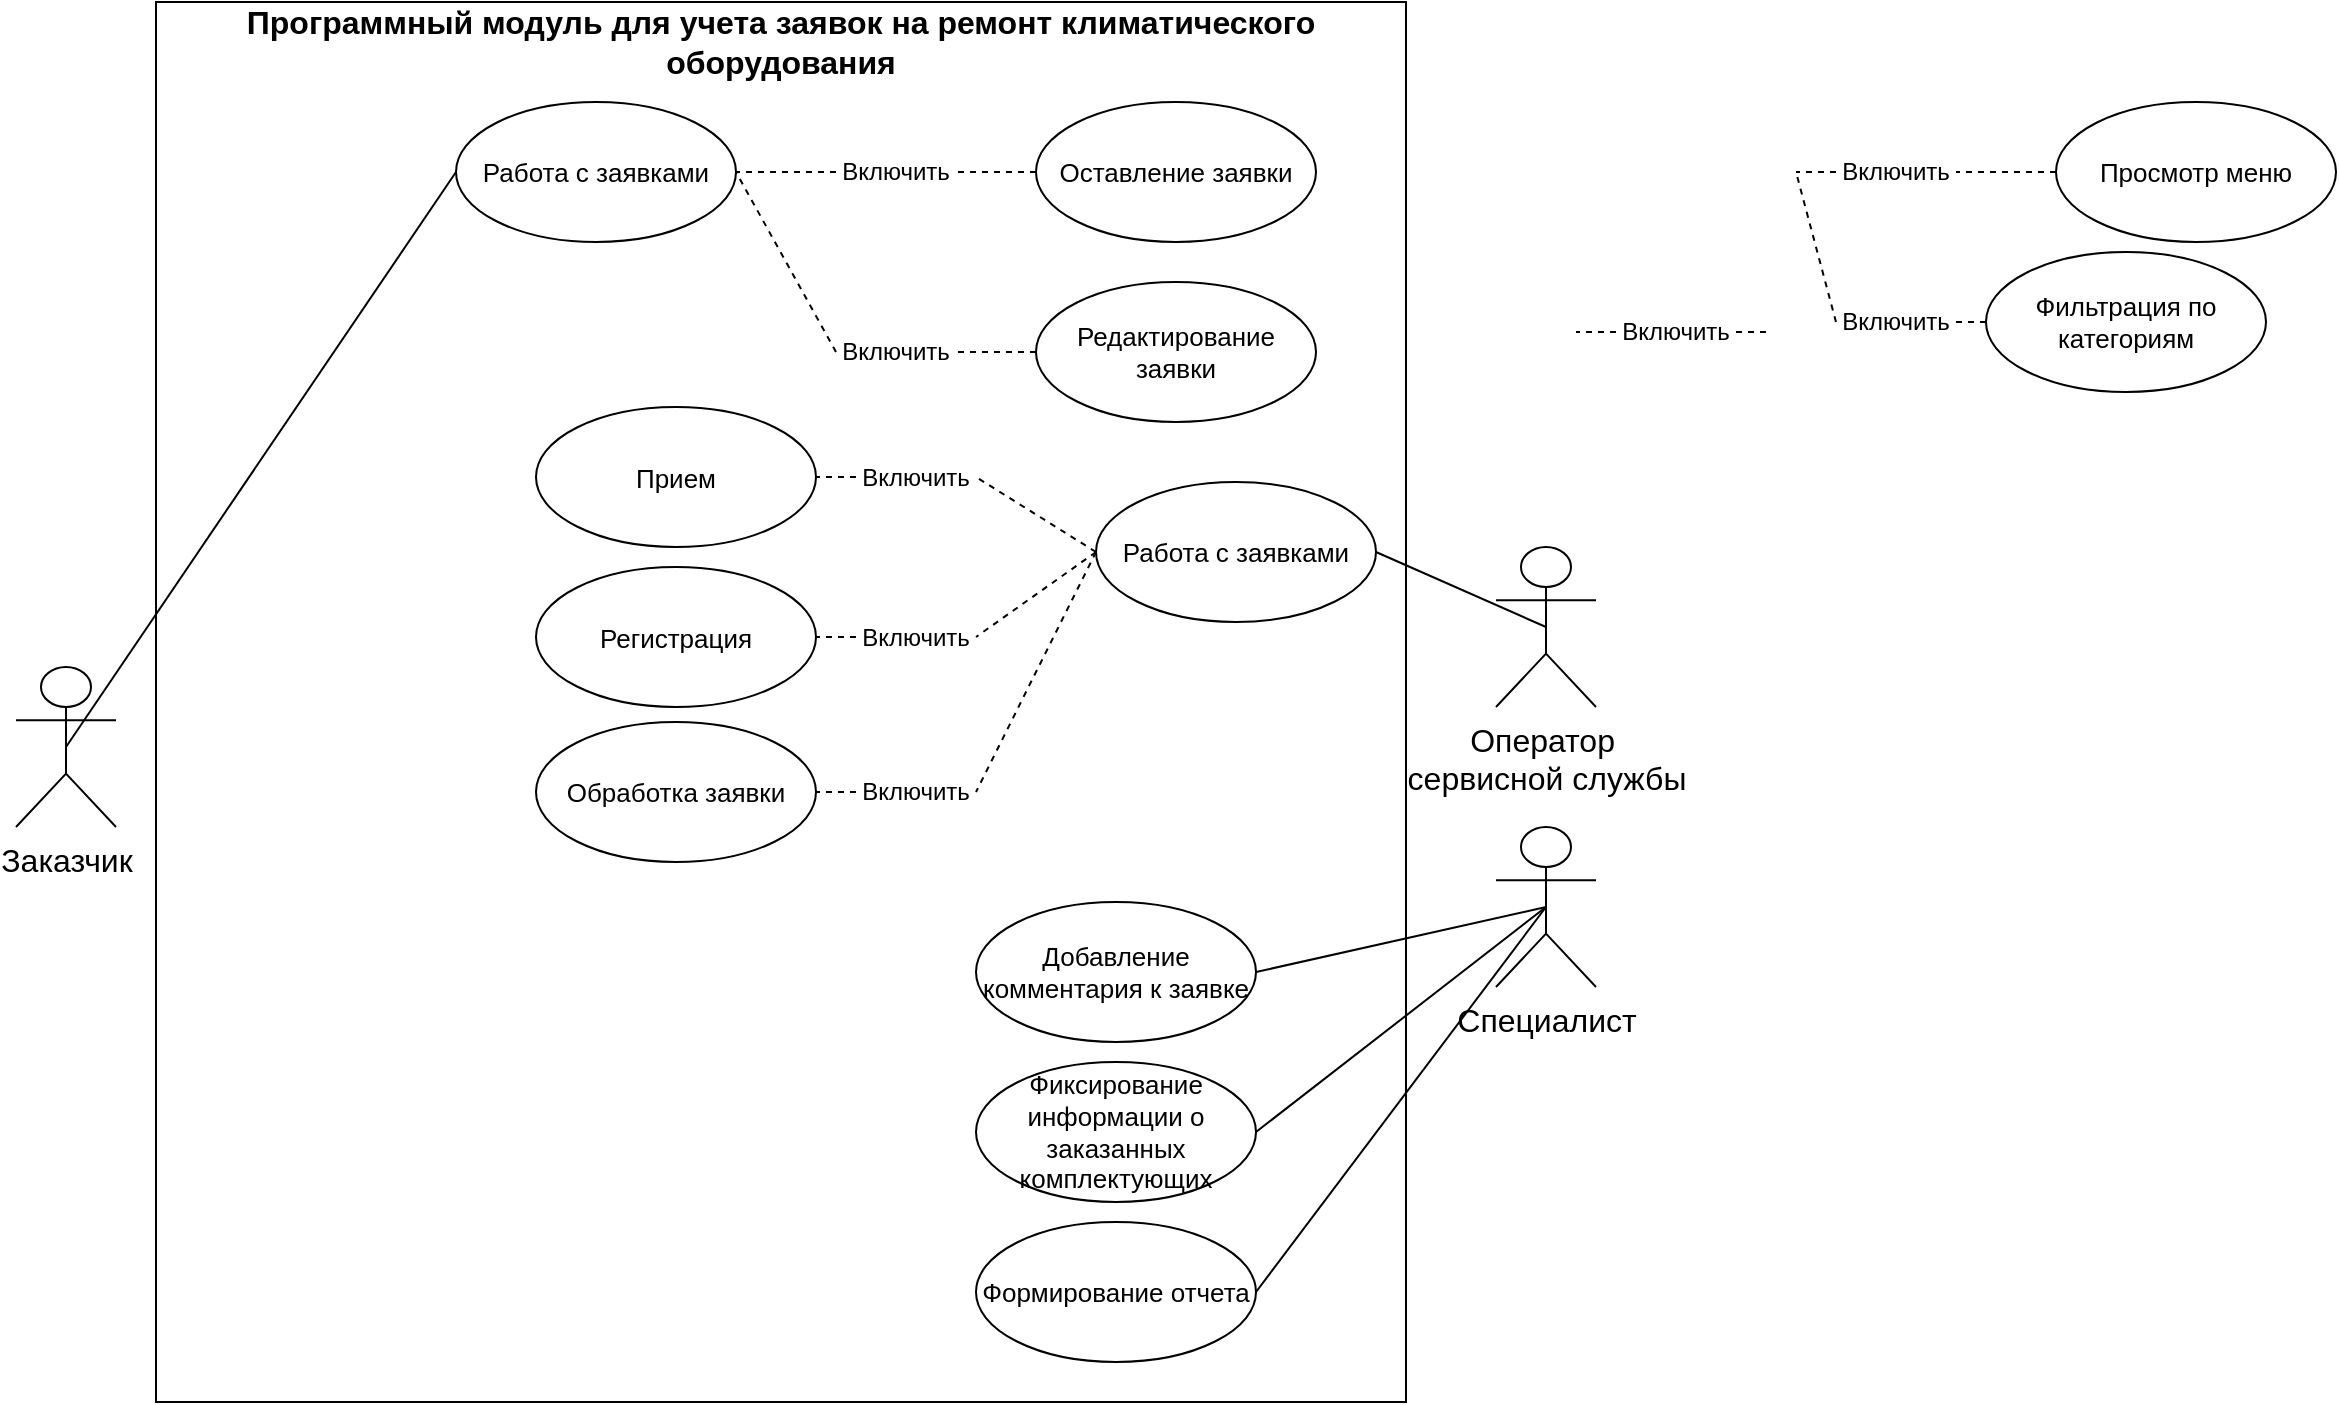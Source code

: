 <mxfile version="24.5.4" type="google" pages="3">
  <diagram name="Страница — 1" id="4JEGZqgl_1c8oB7Py4VA">
    <mxGraphModel grid="1" page="1" gridSize="10" guides="1" tooltips="1" connect="1" arrows="1" fold="1" pageScale="1" pageWidth="1100" pageHeight="850" math="0" shadow="0">
      <root>
        <mxCell id="0" />
        <mxCell id="1" parent="0" />
        <mxCell id="-Bo9L8NmCrQAnIiJ5-l--1" value="" style="whiteSpace=wrap;html=1;glass=0;" vertex="1" parent="1">
          <mxGeometry x="1790" y="40" width="625" height="700" as="geometry" />
        </mxCell>
        <mxCell id="-Bo9L8NmCrQAnIiJ5-l--2" value="Программный модуль для учета заявок на ремонт климатического оборудования" style="text;html=1;strokeColor=none;fillColor=none;align=center;verticalAlign=middle;whiteSpace=wrap;rounded=0;fontStyle=1;fontSize=16;" vertex="1" parent="1">
          <mxGeometry x="1790" y="40" width="625" height="40" as="geometry" />
        </mxCell>
        <mxCell id="-Bo9L8NmCrQAnIiJ5-l--4" style="rounded=0;orthogonalLoop=1;jettySize=auto;html=1;exitX=0.5;exitY=0.5;exitDx=0;exitDy=0;exitPerimeter=0;entryX=1;entryY=0.5;entryDx=0;entryDy=0;endArrow=none;endFill=0;" edge="1" parent="1" source="-Bo9L8NmCrQAnIiJ5-l--82" target="-Bo9L8NmCrQAnIiJ5-l--14">
          <mxGeometry relative="1" as="geometry" />
        </mxCell>
        <mxCell id="-Bo9L8NmCrQAnIiJ5-l--6" style="rounded=0;orthogonalLoop=1;jettySize=auto;html=1;exitX=0.5;exitY=0.5;exitDx=0;exitDy=0;exitPerimeter=0;entryX=0;entryY=0.5;entryDx=0;entryDy=0;endArrow=none;endFill=0;" edge="1" parent="1" source="-Bo9L8NmCrQAnIiJ5-l--8" target="-Bo9L8NmCrQAnIiJ5-l--27">
          <mxGeometry relative="1" as="geometry" />
        </mxCell>
        <mxCell id="-Bo9L8NmCrQAnIiJ5-l--8" value="&lt;font style=&quot;font-size: 16px;&quot;&gt;Заказчик&lt;/font&gt;" style="shape=umlActor;verticalLabelPosition=bottom;verticalAlign=top;html=1;outlineConnect=0;" vertex="1" parent="1">
          <mxGeometry x="1720" y="372.5" width="50" height="80" as="geometry" />
        </mxCell>
        <mxCell id="-Bo9L8NmCrQAnIiJ5-l--14" value="&lt;span style=&quot;font-size: 13px;&quot;&gt;Работа с заявками&lt;/span&gt;" style="ellipse;whiteSpace=wrap;html=1;fontSize=10;" vertex="1" parent="1">
          <mxGeometry x="2260" y="280" width="140" height="70" as="geometry" />
        </mxCell>
        <mxCell id="-Bo9L8NmCrQAnIiJ5-l--27" value="&lt;span style=&quot;font-size: 13px;&quot;&gt;Работа с заявками&lt;/span&gt;" style="ellipse;whiteSpace=wrap;html=1;fontSize=10;" vertex="1" parent="1">
          <mxGeometry x="1940" y="90" width="140" height="70" as="geometry" />
        </mxCell>
        <mxCell id="-Bo9L8NmCrQAnIiJ5-l--63" value="&lt;span style=&quot;font-size: 13px;&quot;&gt;Просмотр меню&lt;/span&gt;" style="ellipse;whiteSpace=wrap;html=1;fontSize=10;" vertex="1" parent="1">
          <mxGeometry x="2740" y="90" width="140" height="70" as="geometry" />
        </mxCell>
        <mxCell id="-Bo9L8NmCrQAnIiJ5-l--64" style="edgeStyle=none;rounded=0;orthogonalLoop=1;jettySize=auto;html=1;exitX=0;exitY=0.5;exitDx=0;exitDy=0;fontSize=10;endArrow=none;endFill=0;dashed=1;startArrow=none;entryX=1;entryY=0.5;entryDx=0;entryDy=0;" edge="1" parent="1" source="-Bo9L8NmCrQAnIiJ5-l--65">
          <mxGeometry relative="1" as="geometry">
            <mxPoint x="2610" y="125" as="targetPoint" />
          </mxGeometry>
        </mxCell>
        <mxCell id="-Bo9L8NmCrQAnIiJ5-l--65" value="&lt;font style=&quot;font-size: 12px;&quot;&gt;Включить&lt;/font&gt;" style="text;html=1;strokeColor=none;fillColor=none;align=center;verticalAlign=middle;whiteSpace=wrap;rounded=0;fontSize=12;" vertex="1" parent="1">
          <mxGeometry x="2630" y="110" width="60" height="30" as="geometry" />
        </mxCell>
        <mxCell id="-Bo9L8NmCrQAnIiJ5-l--66" value="" style="edgeStyle=none;rounded=0;orthogonalLoop=1;jettySize=auto;html=1;exitX=0;exitY=0.5;exitDx=0;exitDy=0;entryX=1;entryY=0.5;entryDx=0;entryDy=0;fontSize=10;endArrow=none;endFill=0;dashed=1;" edge="1" parent="1" source="-Bo9L8NmCrQAnIiJ5-l--63" target="-Bo9L8NmCrQAnIiJ5-l--65">
          <mxGeometry relative="1" as="geometry">
            <mxPoint x="3320" y="367.5" as="sourcePoint" />
            <mxPoint x="3674" y="1777" as="targetPoint" />
            <Array as="points" />
          </mxGeometry>
        </mxCell>
        <mxCell id="-Bo9L8NmCrQAnIiJ5-l--67" value="&lt;font style=&quot;font-size: 13px;&quot;&gt;Фильтрация по категориям&lt;/font&gt;" style="ellipse;whiteSpace=wrap;html=1;fontSize=10;" vertex="1" parent="1">
          <mxGeometry x="2705" y="165" width="140" height="70" as="geometry" />
        </mxCell>
        <mxCell id="-Bo9L8NmCrQAnIiJ5-l--68" style="edgeStyle=none;rounded=0;orthogonalLoop=1;jettySize=auto;html=1;exitX=0;exitY=0.5;exitDx=0;exitDy=0;entryX=1;entryY=0.5;entryDx=0;entryDy=0;fontSize=10;endArrow=none;endFill=0;dashed=1;startArrow=none;" edge="1" parent="1" source="-Bo9L8NmCrQAnIiJ5-l--69">
          <mxGeometry relative="1" as="geometry">
            <mxPoint x="2610" y="125" as="targetPoint" />
          </mxGeometry>
        </mxCell>
        <mxCell id="-Bo9L8NmCrQAnIiJ5-l--69" value="&lt;font style=&quot;font-size: 12px;&quot;&gt;Включить&lt;/font&gt;" style="text;html=1;strokeColor=none;fillColor=none;align=center;verticalAlign=middle;whiteSpace=wrap;rounded=0;fontSize=12;" vertex="1" parent="1">
          <mxGeometry x="2630" y="185" width="60" height="30" as="geometry" />
        </mxCell>
        <mxCell id="-Bo9L8NmCrQAnIiJ5-l--70" value="" style="edgeStyle=none;rounded=0;orthogonalLoop=1;jettySize=auto;html=1;exitX=0;exitY=0.5;exitDx=0;exitDy=0;entryX=1;entryY=0.5;entryDx=0;entryDy=0;fontSize=10;endArrow=none;endFill=0;dashed=1;" edge="1" parent="1" source="-Bo9L8NmCrQAnIiJ5-l--67" target="-Bo9L8NmCrQAnIiJ5-l--69">
          <mxGeometry relative="1" as="geometry">
            <mxPoint x="3330" y="307.5" as="sourcePoint" />
            <mxPoint x="3674" y="1742" as="targetPoint" />
            <Array as="points" />
          </mxGeometry>
        </mxCell>
        <mxCell id="-Bo9L8NmCrQAnIiJ5-l--71" value="&lt;span style=&quot;font-size: 13px;&quot;&gt;Оставление заявки&lt;/span&gt;" style="ellipse;whiteSpace=wrap;html=1;fontSize=10;" vertex="1" parent="1">
          <mxGeometry x="2230" y="90" width="140" height="70" as="geometry" />
        </mxCell>
        <mxCell id="-Bo9L8NmCrQAnIiJ5-l--72" value="&lt;span style=&quot;font-size: 13px;&quot;&gt;Редактирование заявки&lt;/span&gt;" style="ellipse;whiteSpace=wrap;html=1;fontSize=10;" vertex="1" parent="1">
          <mxGeometry x="2230" y="180" width="140" height="70" as="geometry" />
        </mxCell>
        <mxCell id="-Bo9L8NmCrQAnIiJ5-l--73" style="edgeStyle=none;rounded=0;orthogonalLoop=1;jettySize=auto;html=1;exitX=0;exitY=0.5;exitDx=0;exitDy=0;fontSize=10;endArrow=none;endFill=0;dashed=1;startArrow=none;entryX=1;entryY=0.5;entryDx=0;entryDy=0;" edge="1" parent="1" source="-Bo9L8NmCrQAnIiJ5-l--74" target="-Bo9L8NmCrQAnIiJ5-l--27">
          <mxGeometry relative="1" as="geometry">
            <mxPoint x="2500" y="265" as="targetPoint" />
          </mxGeometry>
        </mxCell>
        <mxCell id="-Bo9L8NmCrQAnIiJ5-l--74" value="&lt;font style=&quot;font-size: 12px;&quot;&gt;Включить&lt;/font&gt;" style="text;html=1;strokeColor=none;fillColor=none;align=center;verticalAlign=middle;whiteSpace=wrap;rounded=0;fontSize=12;" vertex="1" parent="1">
          <mxGeometry x="2130" y="110" width="60" height="30" as="geometry" />
        </mxCell>
        <mxCell id="-Bo9L8NmCrQAnIiJ5-l--75" value="" style="edgeStyle=none;rounded=0;orthogonalLoop=1;jettySize=auto;html=1;exitX=0;exitY=0.5;exitDx=0;exitDy=0;entryX=1;entryY=0.5;entryDx=0;entryDy=0;fontSize=10;endArrow=none;endFill=0;dashed=1;" edge="1" parent="1" source="-Bo9L8NmCrQAnIiJ5-l--71" target="-Bo9L8NmCrQAnIiJ5-l--74">
          <mxGeometry relative="1" as="geometry">
            <mxPoint x="2595" y="265" as="sourcePoint" />
            <mxPoint x="3564" y="1917" as="targetPoint" />
            <Array as="points" />
          </mxGeometry>
        </mxCell>
        <mxCell id="-Bo9L8NmCrQAnIiJ5-l--76" style="edgeStyle=none;rounded=0;orthogonalLoop=1;jettySize=auto;html=1;exitX=0;exitY=0.5;exitDx=0;exitDy=0;fontSize=10;endArrow=none;endFill=0;dashed=1;startArrow=none;entryX=1;entryY=0.5;entryDx=0;entryDy=0;" edge="1" parent="1" source="-Bo9L8NmCrQAnIiJ5-l--77">
          <mxGeometry relative="1" as="geometry">
            <mxPoint x="2500" y="205" as="targetPoint" />
          </mxGeometry>
        </mxCell>
        <mxCell id="-Bo9L8NmCrQAnIiJ5-l--77" value="&lt;font style=&quot;font-size: 12px;&quot;&gt;Включить&lt;/font&gt;" style="text;html=1;strokeColor=none;fillColor=none;align=center;verticalAlign=middle;whiteSpace=wrap;rounded=0;fontSize=12;" vertex="1" parent="1">
          <mxGeometry x="2520" y="190" width="60" height="30" as="geometry" />
        </mxCell>
        <mxCell id="-Bo9L8NmCrQAnIiJ5-l--78" value="" style="edgeStyle=none;rounded=0;orthogonalLoop=1;jettySize=auto;html=1;exitX=0;exitY=0.5;exitDx=0;exitDy=0;entryX=1;entryY=0.5;entryDx=0;entryDy=0;fontSize=10;endArrow=none;endFill=0;dashed=1;" edge="1" parent="1" target="-Bo9L8NmCrQAnIiJ5-l--77">
          <mxGeometry relative="1" as="geometry">
            <mxPoint x="2595" y="205" as="sourcePoint" />
            <mxPoint x="3564" y="1857" as="targetPoint" />
            <Array as="points" />
          </mxGeometry>
        </mxCell>
        <mxCell id="-Bo9L8NmCrQAnIiJ5-l--79" style="edgeStyle=none;rounded=0;orthogonalLoop=1;jettySize=auto;html=1;exitX=0;exitY=0.5;exitDx=0;exitDy=0;entryX=1;entryY=0.5;entryDx=0;entryDy=0;fontSize=10;endArrow=none;endFill=0;dashed=1;startArrow=none;" edge="1" parent="1" source="-Bo9L8NmCrQAnIiJ5-l--80" target="-Bo9L8NmCrQAnIiJ5-l--27">
          <mxGeometry relative="1" as="geometry">
            <mxPoint x="2500" y="205" as="targetPoint" />
          </mxGeometry>
        </mxCell>
        <mxCell id="-Bo9L8NmCrQAnIiJ5-l--80" value="&lt;font style=&quot;font-size: 12px;&quot;&gt;Включить&lt;/font&gt;" style="text;html=1;strokeColor=none;fillColor=none;align=center;verticalAlign=middle;whiteSpace=wrap;rounded=0;fontSize=12;" vertex="1" parent="1">
          <mxGeometry x="2130" y="200" width="60" height="30" as="geometry" />
        </mxCell>
        <mxCell id="-Bo9L8NmCrQAnIiJ5-l--81" value="" style="edgeStyle=none;rounded=0;orthogonalLoop=1;jettySize=auto;html=1;exitX=0;exitY=0.5;exitDx=0;exitDy=0;entryX=1;entryY=0.5;entryDx=0;entryDy=0;fontSize=10;endArrow=none;endFill=0;dashed=1;" edge="1" parent="1" source="-Bo9L8NmCrQAnIiJ5-l--72" target="-Bo9L8NmCrQAnIiJ5-l--80">
          <mxGeometry relative="1" as="geometry">
            <mxPoint x="2595" y="280" as="sourcePoint" />
            <mxPoint x="3564" y="1822" as="targetPoint" />
            <Array as="points" />
          </mxGeometry>
        </mxCell>
        <mxCell id="-Bo9L8NmCrQAnIiJ5-l--82" value="&lt;span style=&quot;font-size: 16px;&quot;&gt;Оператор&amp;nbsp;&lt;/span&gt;&lt;div&gt;&lt;span style=&quot;font-size: 16px;&quot;&gt;сервисной службы&lt;/span&gt;&lt;/div&gt;" style="shape=umlActor;verticalLabelPosition=bottom;verticalAlign=top;html=1;outlineConnect=0;" vertex="1" parent="1">
          <mxGeometry x="2460" y="312.5" width="50" height="80" as="geometry" />
        </mxCell>
        <mxCell id="-Bo9L8NmCrQAnIiJ5-l--83" value="&lt;span style=&quot;font-size: 13px;&quot;&gt;Прием&lt;/span&gt;" style="ellipse;whiteSpace=wrap;html=1;fontSize=10;" vertex="1" parent="1">
          <mxGeometry x="1980" y="242.5" width="140" height="70" as="geometry" />
        </mxCell>
        <mxCell id="-Bo9L8NmCrQAnIiJ5-l--85" style="edgeStyle=none;rounded=0;orthogonalLoop=1;jettySize=auto;html=1;exitX=0;exitY=0.5;exitDx=0;exitDy=0;fontSize=10;endArrow=none;endFill=0;dashed=1;startArrow=none;entryX=1;entryY=0.5;entryDx=0;entryDy=0;" edge="1" parent="1" source="-Bo9L8NmCrQAnIiJ5-l--86" target="-Bo9L8NmCrQAnIiJ5-l--83">
          <mxGeometry relative="1" as="geometry">
            <mxPoint x="2612.5" y="345" as="targetPoint" />
          </mxGeometry>
        </mxCell>
        <mxCell id="-Bo9L8NmCrQAnIiJ5-l--86" value="&lt;font style=&quot;font-size: 12px;&quot;&gt;Включить&lt;/font&gt;" style="text;html=1;strokeColor=none;fillColor=none;align=center;verticalAlign=middle;whiteSpace=wrap;rounded=0;fontSize=12;" vertex="1" parent="1">
          <mxGeometry x="2140" y="262.5" width="60" height="30" as="geometry" />
        </mxCell>
        <mxCell id="-Bo9L8NmCrQAnIiJ5-l--87" value="" style="edgeStyle=none;rounded=0;orthogonalLoop=1;jettySize=auto;html=1;exitX=0;exitY=0.5;exitDx=0;exitDy=0;entryX=1;entryY=0.5;entryDx=0;entryDy=0;fontSize=10;endArrow=none;endFill=0;dashed=1;" edge="1" parent="1" source="-Bo9L8NmCrQAnIiJ5-l--14" target="-Bo9L8NmCrQAnIiJ5-l--86">
          <mxGeometry relative="1" as="geometry">
            <mxPoint x="2707.5" y="345" as="sourcePoint" />
            <mxPoint x="3676.5" y="1997" as="targetPoint" />
            <Array as="points" />
          </mxGeometry>
        </mxCell>
        <mxCell id="-Bo9L8NmCrQAnIiJ5-l--88" value="&lt;span style=&quot;font-size: 13px;&quot;&gt;Регистрация&lt;/span&gt;" style="ellipse;whiteSpace=wrap;html=1;fontSize=10;" vertex="1" parent="1">
          <mxGeometry x="1980" y="322.5" width="140" height="70" as="geometry" />
        </mxCell>
        <mxCell id="-Bo9L8NmCrQAnIiJ5-l--89" style="edgeStyle=none;rounded=0;orthogonalLoop=1;jettySize=auto;html=1;exitX=0;exitY=0.5;exitDx=0;exitDy=0;fontSize=10;endArrow=none;endFill=0;dashed=1;startArrow=none;entryX=1;entryY=0.5;entryDx=0;entryDy=0;" edge="1" parent="1" source="-Bo9L8NmCrQAnIiJ5-l--90" target="-Bo9L8NmCrQAnIiJ5-l--88">
          <mxGeometry relative="1" as="geometry">
            <mxPoint x="2510" y="215" as="targetPoint" />
          </mxGeometry>
        </mxCell>
        <mxCell id="-Bo9L8NmCrQAnIiJ5-l--90" value="&lt;font style=&quot;font-size: 12px;&quot;&gt;Включить&lt;/font&gt;" style="text;html=1;strokeColor=none;fillColor=none;align=center;verticalAlign=middle;whiteSpace=wrap;rounded=0;fontSize=12;" vertex="1" parent="1">
          <mxGeometry x="2140" y="342.5" width="60" height="30" as="geometry" />
        </mxCell>
        <mxCell id="-Bo9L8NmCrQAnIiJ5-l--91" value="" style="edgeStyle=none;rounded=0;orthogonalLoop=1;jettySize=auto;html=1;exitX=0;exitY=0.5;exitDx=0;exitDy=0;entryX=1;entryY=0.5;entryDx=0;entryDy=0;fontSize=10;endArrow=none;endFill=0;dashed=1;" edge="1" parent="1" source="-Bo9L8NmCrQAnIiJ5-l--14" target="-Bo9L8NmCrQAnIiJ5-l--90">
          <mxGeometry relative="1" as="geometry">
            <mxPoint x="2605" y="215" as="sourcePoint" />
            <mxPoint x="3574" y="1867" as="targetPoint" />
            <Array as="points" />
          </mxGeometry>
        </mxCell>
        <mxCell id="-Bo9L8NmCrQAnIiJ5-l--96" value="&lt;span style=&quot;font-size: 13px;&quot;&gt;Обработка заявки&lt;/span&gt;" style="ellipse;whiteSpace=wrap;html=1;fontSize=10;" vertex="1" parent="1">
          <mxGeometry x="1980" y="400" width="140" height="70" as="geometry" />
        </mxCell>
        <mxCell id="-Bo9L8NmCrQAnIiJ5-l--97" style="edgeStyle=none;rounded=0;orthogonalLoop=1;jettySize=auto;html=1;exitX=0;exitY=0.5;exitDx=0;exitDy=0;fontSize=10;endArrow=none;endFill=0;dashed=1;startArrow=none;entryX=1;entryY=0.5;entryDx=0;entryDy=0;" edge="1" parent="1" source="-Bo9L8NmCrQAnIiJ5-l--98" target="-Bo9L8NmCrQAnIiJ5-l--96">
          <mxGeometry relative="1" as="geometry">
            <mxPoint x="2620" y="378" as="targetPoint" />
          </mxGeometry>
        </mxCell>
        <mxCell id="-Bo9L8NmCrQAnIiJ5-l--98" value="&lt;font style=&quot;font-size: 12px;&quot;&gt;Включить&lt;/font&gt;" style="text;html=1;strokeColor=none;fillColor=none;align=center;verticalAlign=middle;whiteSpace=wrap;rounded=0;fontSize=12;" vertex="1" parent="1">
          <mxGeometry x="2140" y="420" width="60" height="30" as="geometry" />
        </mxCell>
        <mxCell id="-Bo9L8NmCrQAnIiJ5-l--99" value="" style="edgeStyle=none;rounded=0;orthogonalLoop=1;jettySize=auto;html=1;entryX=1;entryY=0.5;entryDx=0;entryDy=0;fontSize=10;endArrow=none;endFill=0;dashed=1;exitX=0;exitY=0.5;exitDx=0;exitDy=0;" edge="1" parent="1" source="-Bo9L8NmCrQAnIiJ5-l--14" target="-Bo9L8NmCrQAnIiJ5-l--98">
          <mxGeometry relative="1" as="geometry">
            <mxPoint x="2260" y="320" as="sourcePoint" />
            <mxPoint x="3684" y="2029.5" as="targetPoint" />
            <Array as="points" />
          </mxGeometry>
        </mxCell>
        <mxCell id="-Bo9L8NmCrQAnIiJ5-l--100" value="&lt;span style=&quot;font-size: 16px;&quot;&gt;Специалист&lt;/span&gt;" style="shape=umlActor;verticalLabelPosition=bottom;verticalAlign=top;html=1;outlineConnect=0;" vertex="1" parent="1">
          <mxGeometry x="2460" y="452.5" width="50" height="80" as="geometry" />
        </mxCell>
        <mxCell id="-Bo9L8NmCrQAnIiJ5-l--101" value="&lt;span style=&quot;font-size: 13px;&quot;&gt;Добавление комментария к заявке&lt;/span&gt;" style="ellipse;whiteSpace=wrap;html=1;fontSize=10;" vertex="1" parent="1">
          <mxGeometry x="2200" y="490" width="140" height="70" as="geometry" />
        </mxCell>
        <mxCell id="-Bo9L8NmCrQAnIiJ5-l--102" value="&lt;span style=&quot;font-size: 13px;&quot;&gt;Фиксирование информации о заказанных комплектующих&lt;/span&gt;" style="ellipse;whiteSpace=wrap;html=1;fontSize=10;" vertex="1" parent="1">
          <mxGeometry x="2200" y="570" width="140" height="70" as="geometry" />
        </mxCell>
        <mxCell id="-Bo9L8NmCrQAnIiJ5-l--103" style="rounded=0;orthogonalLoop=1;jettySize=auto;html=1;exitX=0.5;exitY=0.5;exitDx=0;exitDy=0;exitPerimeter=0;entryX=1;entryY=0.5;entryDx=0;entryDy=0;endArrow=none;endFill=0;" edge="1" parent="1" source="-Bo9L8NmCrQAnIiJ5-l--100" target="-Bo9L8NmCrQAnIiJ5-l--101">
          <mxGeometry relative="1" as="geometry">
            <mxPoint x="2495" y="363" as="sourcePoint" />
            <mxPoint x="2410" y="325" as="targetPoint" />
          </mxGeometry>
        </mxCell>
        <mxCell id="-Bo9L8NmCrQAnIiJ5-l--104" style="rounded=0;orthogonalLoop=1;jettySize=auto;html=1;exitX=0.5;exitY=0.5;exitDx=0;exitDy=0;exitPerimeter=0;entryX=1;entryY=0.5;entryDx=0;entryDy=0;endArrow=none;endFill=0;" edge="1" parent="1" source="-Bo9L8NmCrQAnIiJ5-l--100" target="-Bo9L8NmCrQAnIiJ5-l--102">
          <mxGeometry relative="1" as="geometry">
            <mxPoint x="2495" y="503" as="sourcePoint" />
            <mxPoint x="2350" y="535" as="targetPoint" />
          </mxGeometry>
        </mxCell>
        <mxCell id="-Bo9L8NmCrQAnIiJ5-l--105" value="&lt;span style=&quot;font-size: 13px;&quot;&gt;Формирование отчета&lt;/span&gt;" style="ellipse;whiteSpace=wrap;html=1;fontSize=10;" vertex="1" parent="1">
          <mxGeometry x="2200" y="650" width="140" height="70" as="geometry" />
        </mxCell>
        <mxCell id="-Bo9L8NmCrQAnIiJ5-l--106" style="rounded=0;orthogonalLoop=1;jettySize=auto;html=1;exitX=0.5;exitY=0.5;exitDx=0;exitDy=0;exitPerimeter=0;entryX=1;entryY=0.5;entryDx=0;entryDy=0;endArrow=none;endFill=0;" edge="1" parent="1" source="-Bo9L8NmCrQAnIiJ5-l--100" target="-Bo9L8NmCrQAnIiJ5-l--105">
          <mxGeometry relative="1" as="geometry">
            <mxPoint x="2495" y="503" as="sourcePoint" />
            <mxPoint x="2350" y="615" as="targetPoint" />
          </mxGeometry>
        </mxCell>
      </root>
    </mxGraphModel>
  </diagram>
  <diagram id="HeU7x75Lkgda-Wom4X41" name="Страница — 2">
    <mxGraphModel grid="1" page="1" gridSize="10" guides="1" tooltips="1" connect="1" arrows="1" fold="1" pageScale="1" pageWidth="850" pageHeight="1100" math="0" shadow="0">
      <root>
        <mxCell id="0" />
        <mxCell id="1" parent="0" />
        <mxCell id="XoPVfamNLl1KHwimFwrI-2" value="&lt;font style=&quot;font-size: 13px;&quot;&gt;Начало&lt;/font&gt;" style="rounded=1;whiteSpace=wrap;html=1;glass=0;shadow=0;arcSize=50;" vertex="1" parent="1">
          <mxGeometry x="351" width="90" height="60" as="geometry" />
        </mxCell>
        <mxCell id="XoPVfamNLl1KHwimFwrI-70" style="edgeStyle=orthogonalEdgeStyle;rounded=0;orthogonalLoop=1;jettySize=auto;html=1;exitX=0.5;exitY=1;exitDx=0;exitDy=0;entryX=0.5;entryY=0;entryDx=0;entryDy=0;" edge="1" parent="1" source="XoPVfamNLl1KHwimFwrI-62" target="XoPVfamNLl1KHwimFwrI-64">
          <mxGeometry relative="1" as="geometry" />
        </mxCell>
        <mxCell id="XoPVfamNLl1KHwimFwrI-62" value="&lt;br&gt;Ввод&lt;br style=&quot;border-color: var(--border-color);&quot;&gt;данных для входа&amp;nbsp;" style="html=1;strokeWidth=2;shape=manualInput;whiteSpace=wrap;rounded=1;size=26;arcSize=11;" vertex="1" parent="1">
          <mxGeometry x="351" y="70" width="90" height="60" as="geometry" />
        </mxCell>
        <mxCell id="XoPVfamNLl1KHwimFwrI-63" style="edgeStyle=orthogonalEdgeStyle;rounded=0;orthogonalLoop=1;jettySize=auto;html=1;exitX=0.5;exitY=1;exitDx=0;exitDy=0;entryX=0.511;entryY=0.15;entryDx=0;entryDy=0;entryPerimeter=0;" edge="1" parent="1" source="XoPVfamNLl1KHwimFwrI-2" target="XoPVfamNLl1KHwimFwrI-62">
          <mxGeometry relative="1" as="geometry" />
        </mxCell>
        <mxCell id="XoPVfamNLl1KHwimFwrI-65" style="edgeStyle=orthogonalEdgeStyle;rounded=0;orthogonalLoop=1;jettySize=auto;html=1;exitX=1;exitY=0.5;exitDx=0;exitDy=0;entryX=0.5;entryY=1;entryDx=0;entryDy=0;" edge="1" parent="1" source="XoPVfamNLl1KHwimFwrI-64" target="XoPVfamNLl1KHwimFwrI-97">
          <mxGeometry relative="1" as="geometry" />
        </mxCell>
        <mxCell id="XoPVfamNLl1KHwimFwrI-69" style="edgeStyle=orthogonalEdgeStyle;rounded=0;orthogonalLoop=1;jettySize=auto;html=1;exitX=0.5;exitY=1;exitDx=0;exitDy=0;entryX=0.5;entryY=0;entryDx=0;entryDy=0;" edge="1" parent="1" source="XoPVfamNLl1KHwimFwrI-64" target="XoPVfamNLl1KHwimFwrI-68">
          <mxGeometry relative="1" as="geometry" />
        </mxCell>
        <mxCell id="XoPVfamNLl1KHwimFwrI-64" value="Данные введены&lt;br&gt;&amp;nbsp;верно?" style="rhombus;whiteSpace=wrap;html=1;" vertex="1" parent="1">
          <mxGeometry x="351" y="150" width="90" height="60" as="geometry" />
        </mxCell>
        <mxCell id="XoPVfamNLl1KHwimFwrI-66" value="Нет" style="text;html=1;strokeColor=none;fillColor=none;align=center;verticalAlign=middle;whiteSpace=wrap;rounded=0;" vertex="1" parent="1">
          <mxGeometry x="441" y="160" width="35" height="20" as="geometry" />
        </mxCell>
        <mxCell id="XoPVfamNLl1KHwimFwrI-67" value="Да" style="text;html=1;strokeColor=none;fillColor=none;align=center;verticalAlign=middle;whiteSpace=wrap;rounded=0;" vertex="1" parent="1">
          <mxGeometry x="370" y="210" width="25" height="20" as="geometry" />
        </mxCell>
        <mxCell id="XoPVfamNLl1KHwimFwrI-73" style="edgeStyle=orthogonalEdgeStyle;rounded=0;orthogonalLoop=1;jettySize=auto;html=1;exitX=0.5;exitY=1;exitDx=0;exitDy=0;entryX=0.5;entryY=0;entryDx=0;entryDy=0;" edge="1" parent="1" source="XoPVfamNLl1KHwimFwrI-68" target="XoPVfamNLl1KHwimFwrI-72">
          <mxGeometry relative="1" as="geometry">
            <mxPoint x="326" y="290" as="sourcePoint" />
            <Array as="points">
              <mxPoint x="396" y="310" />
              <mxPoint x="55" y="310" />
            </Array>
          </mxGeometry>
        </mxCell>
        <mxCell id="8l3sC3j7FGKfCK6UD1a3-4" style="edgeStyle=orthogonalEdgeStyle;rounded=0;orthogonalLoop=1;jettySize=auto;html=1;exitX=0.5;exitY=1;exitDx=0;exitDy=0;entryX=0.5;entryY=0;entryDx=0;entryDy=0;" edge="1" parent="1" source="XoPVfamNLl1KHwimFwrI-68" target="9GXFpOJPhXCS8GAuUrDQ-1">
          <mxGeometry relative="1" as="geometry">
            <Array as="points">
              <mxPoint x="396" y="310" />
              <mxPoint x="515" y="310" />
            </Array>
          </mxGeometry>
        </mxCell>
        <mxCell id="8l3sC3j7FGKfCK6UD1a3-96" style="edgeStyle=orthogonalEdgeStyle;rounded=0;orthogonalLoop=1;jettySize=auto;html=1;exitX=0.5;exitY=1;exitDx=0;exitDy=0;entryX=0.5;entryY=0;entryDx=0;entryDy=0;" edge="1" parent="1" source="XoPVfamNLl1KHwimFwrI-68" target="8l3sC3j7FGKfCK6UD1a3-66">
          <mxGeometry relative="1" as="geometry">
            <Array as="points">
              <mxPoint x="396" y="310" />
              <mxPoint x="995" y="310" />
            </Array>
          </mxGeometry>
        </mxCell>
        <mxCell id="8l3sC3j7FGKfCK6UD1a3-108" style="edgeStyle=orthogonalEdgeStyle;rounded=0;orthogonalLoop=1;jettySize=auto;html=1;exitX=0.5;exitY=1;exitDx=0;exitDy=0;entryX=0.5;entryY=0;entryDx=0;entryDy=0;" edge="1" parent="1" source="XoPVfamNLl1KHwimFwrI-68" target="8l3sC3j7FGKfCK6UD1a3-101">
          <mxGeometry relative="1" as="geometry">
            <Array as="points">
              <mxPoint x="396" y="310" />
              <mxPoint x="1475" y="310" />
            </Array>
          </mxGeometry>
        </mxCell>
        <mxCell id="XoPVfamNLl1KHwimFwrI-68" value="Роль&lt;span style=&quot;background-color: initial;&quot;&gt;?&lt;/span&gt;" style="rhombus;whiteSpace=wrap;html=1;" vertex="1" parent="1">
          <mxGeometry x="351" y="230" width="90" height="60" as="geometry" />
        </mxCell>
        <mxCell id="XoPVfamNLl1KHwimFwrI-80" style="edgeStyle=orthogonalEdgeStyle;rounded=0;orthogonalLoop=1;jettySize=auto;html=1;exitX=0.5;exitY=1;exitDx=0;exitDy=0;entryX=0.5;entryY=0;entryDx=0;entryDy=0;" edge="1" parent="1" source="XoPVfamNLl1KHwimFwrI-72" target="XoPVfamNLl1KHwimFwrI-79">
          <mxGeometry relative="1" as="geometry">
            <Array as="points">
              <mxPoint x="55" y="425" />
              <mxPoint x="155" y="425" />
            </Array>
          </mxGeometry>
        </mxCell>
        <mxCell id="XoPVfamNLl1KHwimFwrI-82" style="edgeStyle=orthogonalEdgeStyle;rounded=0;orthogonalLoop=1;jettySize=auto;html=1;exitX=0.5;exitY=1;exitDx=0;exitDy=0;entryX=0.5;entryY=0;entryDx=0;entryDy=0;" edge="1" parent="1" source="XoPVfamNLl1KHwimFwrI-72" target="XoPVfamNLl1KHwimFwrI-81">
          <mxGeometry relative="1" as="geometry" />
        </mxCell>
        <mxCell id="XoPVfamNLl1KHwimFwrI-110" style="edgeStyle=orthogonalEdgeStyle;rounded=0;orthogonalLoop=1;jettySize=auto;html=1;exitX=0.5;exitY=1;exitDx=0;exitDy=0;entryX=0.5;entryY=0;entryDx=0;entryDy=0;" edge="1" parent="1" source="XoPVfamNLl1KHwimFwrI-72" target="XoPVfamNLl1KHwimFwrI-109">
          <mxGeometry relative="1" as="geometry" />
        </mxCell>
        <mxCell id="8l3sC3j7FGKfCK6UD1a3-3" style="edgeStyle=orthogonalEdgeStyle;rounded=0;orthogonalLoop=1;jettySize=auto;html=1;exitX=0.5;exitY=1;exitDx=0;exitDy=0;entryX=0.5;entryY=0;entryDx=0;entryDy=0;" edge="1" parent="1" source="XoPVfamNLl1KHwimFwrI-72" target="8l3sC3j7FGKfCK6UD1a3-2">
          <mxGeometry relative="1" as="geometry">
            <mxPoint x="55.0" y="400" as="sourcePoint" />
            <mxPoint x="255" y="525" as="targetPoint" />
            <Array as="points">
              <mxPoint x="55" y="425" />
              <mxPoint x="255" y="425" />
            </Array>
          </mxGeometry>
        </mxCell>
        <mxCell id="XoPVfamNLl1KHwimFwrI-72" value="Просмотр окна с заявками данного заказчика" style="rounded=0;whiteSpace=wrap;html=1;" vertex="1" parent="1">
          <mxGeometry x="10" y="345" width="90" height="60" as="geometry" />
        </mxCell>
        <mxCell id="XoPVfamNLl1KHwimFwrI-74" value="Заказчик" style="text;html=1;strokeColor=none;fillColor=none;align=center;verticalAlign=middle;whiteSpace=wrap;rounded=0;" vertex="1" parent="1">
          <mxGeometry x="65" y="285" width="25" height="20" as="geometry" />
        </mxCell>
        <mxCell id="XoPVfamNLl1KHwimFwrI-78" style="edgeStyle=orthogonalEdgeStyle;rounded=0;orthogonalLoop=1;jettySize=auto;html=1;exitX=0.5;exitY=1;exitDx=0;exitDy=0;entryX=0.5;entryY=0;entryDx=0;entryDy=0;" edge="1" parent="1" source="XoPVfamNLl1KHwimFwrI-75" target="XoPVfamNLl1KHwimFwrI-77">
          <mxGeometry relative="1" as="geometry" />
        </mxCell>
        <mxCell id="XoPVfamNLl1KHwimFwrI-75" value="&lt;br&gt;Ввод данных&lt;br style=&quot;border-color: var(--border-color);&quot;&gt;в строку поиска" style="html=1;strokeWidth=2;shape=manualInput;whiteSpace=wrap;rounded=1;size=26;arcSize=11;" vertex="1" parent="1">
          <mxGeometry x="10" y="440" width="90" height="60" as="geometry" />
        </mxCell>
        <mxCell id="XoPVfamNLl1KHwimFwrI-76" style="edgeStyle=orthogonalEdgeStyle;rounded=0;orthogonalLoop=1;jettySize=auto;html=1;exitX=0.5;exitY=1;exitDx=0;exitDy=0;entryX=0.5;entryY=0.217;entryDx=0;entryDy=0;entryPerimeter=0;" edge="1" parent="1" source="XoPVfamNLl1KHwimFwrI-72" target="XoPVfamNLl1KHwimFwrI-75">
          <mxGeometry relative="1" as="geometry" />
        </mxCell>
        <mxCell id="XoPVfamNLl1KHwimFwrI-86" style="edgeStyle=orthogonalEdgeStyle;rounded=0;orthogonalLoop=1;jettySize=auto;html=1;exitX=0.5;exitY=1;exitDx=0;exitDy=0;" edge="1" parent="1" source="XoPVfamNLl1KHwimFwrI-77">
          <mxGeometry relative="1" as="geometry">
            <mxPoint x="59" y="325" as="targetPoint" />
            <Array as="points">
              <mxPoint x="55" y="615" />
              <mxPoint x="310" y="615" />
              <mxPoint x="310" y="325" />
            </Array>
          </mxGeometry>
        </mxCell>
        <mxCell id="XoPVfamNLl1KHwimFwrI-77" value="Просмотр отфильтрован-ных&lt;div&gt;заявок&lt;/div&gt;" style="rounded=0;whiteSpace=wrap;html=1;" vertex="1" parent="1">
          <mxGeometry x="10" y="525" width="90" height="60" as="geometry" />
        </mxCell>
        <mxCell id="XoPVfamNLl1KHwimFwrI-87" style="edgeStyle=orthogonalEdgeStyle;rounded=0;orthogonalLoop=1;jettySize=auto;html=1;exitX=0.5;exitY=1;exitDx=0;exitDy=0;" edge="1" parent="1" source="XoPVfamNLl1KHwimFwrI-79">
          <mxGeometry relative="1" as="geometry">
            <mxPoint x="59" y="325" as="targetPoint" />
            <Array as="points">
              <mxPoint x="155" y="615" />
              <mxPoint x="310" y="615" />
              <mxPoint x="310" y="325" />
            </Array>
          </mxGeometry>
        </mxCell>
        <mxCell id="XoPVfamNLl1KHwimFwrI-79" value="Просмотр заявок" style="rounded=0;whiteSpace=wrap;html=1;" vertex="1" parent="1">
          <mxGeometry x="110" y="525" width="90" height="60" as="geometry" />
        </mxCell>
        <mxCell id="XoPVfamNLl1KHwimFwrI-84" style="edgeStyle=orthogonalEdgeStyle;rounded=0;orthogonalLoop=1;jettySize=auto;html=1;exitX=0.5;exitY=1;exitDx=0;exitDy=0;entryX=0.5;entryY=0;entryDx=0;entryDy=0;" edge="1" parent="1" source="XoPVfamNLl1KHwimFwrI-81" target="XoPVfamNLl1KHwimFwrI-83">
          <mxGeometry relative="1" as="geometry" />
        </mxCell>
        <mxCell id="XoPVfamNLl1KHwimFwrI-85" style="edgeStyle=orthogonalEdgeStyle;rounded=0;orthogonalLoop=1;jettySize=auto;html=1;exitX=1;exitY=0.5;exitDx=0;exitDy=0;" edge="1" parent="1" source="XoPVfamNLl1KHwimFwrI-81">
          <mxGeometry relative="1" as="geometry">
            <mxPoint x="59" y="325" as="targetPoint" />
            <Array as="points">
              <mxPoint x="-1" y="475" />
              <mxPoint x="-1" y="615" />
              <mxPoint x="310" y="615" />
              <mxPoint x="310" y="325" />
            </Array>
          </mxGeometry>
        </mxCell>
        <mxCell id="XoPVfamNLl1KHwimFwrI-81" value="&lt;div&gt;Добавить&lt;/div&gt;&lt;div&gt;заявку?&lt;/div&gt;" style="rhombus;whiteSpace=wrap;html=1;" vertex="1" parent="1">
          <mxGeometry x="-115" y="445" width="90" height="60" as="geometry" />
        </mxCell>
        <mxCell id="XoPVfamNLl1KHwimFwrI-90" style="edgeStyle=orthogonalEdgeStyle;rounded=0;orthogonalLoop=1;jettySize=auto;html=1;exitX=0.5;exitY=1;exitDx=0;exitDy=0;entryX=0.5;entryY=0;entryDx=0;entryDy=0;" edge="1" parent="1" source="XoPVfamNLl1KHwimFwrI-83" target="XoPVfamNLl1KHwimFwrI-89">
          <mxGeometry relative="1" as="geometry" />
        </mxCell>
        <mxCell id="XoPVfamNLl1KHwimFwrI-83" value="Нажатие на кнопку &quot;Добавить&quot;" style="rounded=0;whiteSpace=wrap;html=1;" vertex="1" parent="1">
          <mxGeometry x="-115" y="525" width="90" height="60" as="geometry" />
        </mxCell>
        <mxCell id="XoPVfamNLl1KHwimFwrI-88" value="Нет" style="text;html=1;strokeColor=none;fillColor=none;align=center;verticalAlign=middle;whiteSpace=wrap;rounded=0;" vertex="1" parent="1">
          <mxGeometry x="-25" y="455" width="35" height="20" as="geometry" />
        </mxCell>
        <mxCell id="XoPVfamNLl1KHwimFwrI-89" value="Просмотр окна для добавления" style="rounded=0;whiteSpace=wrap;html=1;" vertex="1" parent="1">
          <mxGeometry x="-115" y="640" width="90" height="60" as="geometry" />
        </mxCell>
        <mxCell id="XoPVfamNLl1KHwimFwrI-91" value="Да" style="text;html=1;strokeColor=none;fillColor=none;align=center;verticalAlign=middle;whiteSpace=wrap;rounded=0;" vertex="1" parent="1">
          <mxGeometry x="-61" y="500" width="25" height="20" as="geometry" />
        </mxCell>
        <mxCell id="XoPVfamNLl1KHwimFwrI-95" style="edgeStyle=orthogonalEdgeStyle;rounded=0;orthogonalLoop=1;jettySize=auto;html=1;exitX=0.5;exitY=1;exitDx=0;exitDy=0;entryX=0.5;entryY=0;entryDx=0;entryDy=0;" edge="1" parent="1" source="XoPVfamNLl1KHwimFwrI-102" target="XoPVfamNLl1KHwimFwrI-94">
          <mxGeometry relative="1" as="geometry">
            <Array as="points">
              <mxPoint x="-70" y="850" />
              <mxPoint x="-70" y="880" />
            </Array>
          </mxGeometry>
        </mxCell>
        <mxCell id="XoPVfamNLl1KHwimFwrI-103" style="edgeStyle=orthogonalEdgeStyle;rounded=0;orthogonalLoop=1;jettySize=auto;html=1;exitX=0.5;exitY=1;exitDx=0;exitDy=0;entryX=0.5;entryY=0;entryDx=0;entryDy=0;" edge="1" parent="1" source="XoPVfamNLl1KHwimFwrI-92" target="XoPVfamNLl1KHwimFwrI-102">
          <mxGeometry relative="1" as="geometry" />
        </mxCell>
        <mxCell id="XoPVfamNLl1KHwimFwrI-92" value="&lt;br&gt;Ввод данных" style="html=1;strokeWidth=2;shape=manualInput;whiteSpace=wrap;rounded=1;size=26;arcSize=11;" vertex="1" parent="1">
          <mxGeometry x="-115" y="710" width="90" height="60" as="geometry" />
        </mxCell>
        <mxCell id="XoPVfamNLl1KHwimFwrI-93" style="edgeStyle=orthogonalEdgeStyle;rounded=0;orthogonalLoop=1;jettySize=auto;html=1;exitX=0.5;exitY=1;exitDx=0;exitDy=0;entryX=0.5;entryY=0.2;entryDx=0;entryDy=0;entryPerimeter=0;" edge="1" parent="1" source="XoPVfamNLl1KHwimFwrI-89" target="XoPVfamNLl1KHwimFwrI-92">
          <mxGeometry relative="1" as="geometry" />
        </mxCell>
        <mxCell id="XoPVfamNLl1KHwimFwrI-96" style="edgeStyle=orthogonalEdgeStyle;rounded=0;orthogonalLoop=1;jettySize=auto;html=1;exitX=1;exitY=0.5;exitDx=0;exitDy=0;entryX=0.5;entryY=1;entryDx=0;entryDy=0;" edge="1" parent="1" source="XoPVfamNLl1KHwimFwrI-94" target="XoPVfamNLl1KHwimFwrI-99">
          <mxGeometry relative="1" as="geometry">
            <mxPoint x="10" y="720" as="targetPoint" />
          </mxGeometry>
        </mxCell>
        <mxCell id="XoPVfamNLl1KHwimFwrI-106" style="edgeStyle=orthogonalEdgeStyle;rounded=0;orthogonalLoop=1;jettySize=auto;html=1;exitX=0.5;exitY=1;exitDx=0;exitDy=0;entryX=0.5;entryY=0;entryDx=0;entryDy=0;" edge="1" parent="1" source="XoPVfamNLl1KHwimFwrI-94" target="XoPVfamNLl1KHwimFwrI-105">
          <mxGeometry relative="1" as="geometry" />
        </mxCell>
        <mxCell id="XoPVfamNLl1KHwimFwrI-94" value="Все данные введены?" style="rhombus;whiteSpace=wrap;html=1;" vertex="1" parent="1">
          <mxGeometry x="-115" y="890" width="90" height="60" as="geometry" />
        </mxCell>
        <mxCell id="XoPVfamNLl1KHwimFwrI-98" style="edgeStyle=orthogonalEdgeStyle;rounded=0;orthogonalLoop=1;jettySize=auto;html=1;exitX=0.5;exitY=0;exitDx=0;exitDy=0;entryX=1;entryY=0.5;entryDx=0;entryDy=0;" edge="1" parent="1" source="XoPVfamNLl1KHwimFwrI-97" target="XoPVfamNLl1KHwimFwrI-2">
          <mxGeometry relative="1" as="geometry" />
        </mxCell>
        <mxCell id="XoPVfamNLl1KHwimFwrI-97" value="Подтверждение уведомления" style="rounded=0;whiteSpace=wrap;html=1;" vertex="1" parent="1">
          <mxGeometry x="460" y="80" width="90" height="60" as="geometry" />
        </mxCell>
        <mxCell id="XoPVfamNLl1KHwimFwrI-100" style="edgeStyle=orthogonalEdgeStyle;rounded=0;orthogonalLoop=1;jettySize=auto;html=1;exitX=0.5;exitY=0;exitDx=0;exitDy=0;" edge="1" parent="1" source="XoPVfamNLl1KHwimFwrI-99">
          <mxGeometry relative="1" as="geometry">
            <mxPoint x="-70" y="620" as="targetPoint" />
            <Array as="points">
              <mxPoint x="45" y="620" />
            </Array>
          </mxGeometry>
        </mxCell>
        <mxCell id="XoPVfamNLl1KHwimFwrI-99" value="Подтверждение уведомления" style="rounded=0;whiteSpace=wrap;html=1;" vertex="1" parent="1">
          <mxGeometry y="710" width="90" height="60" as="geometry" />
        </mxCell>
        <mxCell id="XoPVfamNLl1KHwimFwrI-101" value="Нет" style="text;html=1;strokeColor=none;fillColor=none;align=center;verticalAlign=middle;whiteSpace=wrap;rounded=0;" vertex="1" parent="1">
          <mxGeometry x="-25" y="900" width="35" height="20" as="geometry" />
        </mxCell>
        <mxCell id="XoPVfamNLl1KHwimFwrI-102" value="Нажатие на кнопку &lt;br&gt;&quot;Добавить&quot;" style="rounded=0;whiteSpace=wrap;html=1;" vertex="1" parent="1">
          <mxGeometry x="-115" y="790" width="90" height="60" as="geometry" />
        </mxCell>
        <mxCell id="XoPVfamNLl1KHwimFwrI-104" value="Да" style="text;html=1;strokeColor=none;fillColor=none;align=center;verticalAlign=middle;whiteSpace=wrap;rounded=0;" vertex="1" parent="1">
          <mxGeometry x="-115" y="940" width="35" height="20" as="geometry" />
        </mxCell>
        <mxCell id="XoPVfamNLl1KHwimFwrI-107" style="edgeStyle=orthogonalEdgeStyle;rounded=0;orthogonalLoop=1;jettySize=auto;html=1;exitX=0.5;exitY=1;exitDx=0;exitDy=0;" edge="1" parent="1" source="XoPVfamNLl1KHwimFwrI-105">
          <mxGeometry relative="1" as="geometry">
            <mxPoint x="50" y="330" as="targetPoint" />
            <Array as="points">
              <mxPoint x="-70" y="1030" />
              <mxPoint x="-250" y="1030" />
              <mxPoint x="-250" y="330" />
            </Array>
          </mxGeometry>
        </mxCell>
        <mxCell id="XoPVfamNLl1KHwimFwrI-105" value="Подтверждение уведомления о добавлении/изменении" style="rounded=0;whiteSpace=wrap;html=1;" vertex="1" parent="1">
          <mxGeometry x="-115" y="960" width="90" height="60" as="geometry" />
        </mxCell>
        <mxCell id="XoPVfamNLl1KHwimFwrI-111" style="edgeStyle=orthogonalEdgeStyle;rounded=0;orthogonalLoop=1;jettySize=auto;html=1;exitX=1;exitY=0.5;exitDx=0;exitDy=0;dashed=1;endArrow=none;endFill=0;" edge="1" parent="1" source="XoPVfamNLl1KHwimFwrI-109">
          <mxGeometry relative="1" as="geometry">
            <mxPoint x="4" y="615" as="targetPoint" />
            <Array as="points">
              <mxPoint x="-130" y="475" />
              <mxPoint x="-130" y="615" />
            </Array>
          </mxGeometry>
        </mxCell>
        <mxCell id="lfk95i8QQ9K0IRtf_7lp-2" style="edgeStyle=orthogonalEdgeStyle;rounded=0;orthogonalLoop=1;jettySize=auto;html=1;exitX=0.5;exitY=1;exitDx=0;exitDy=0;entryX=0.5;entryY=0;entryDx=0;entryDy=0;" edge="1" parent="1" source="XoPVfamNLl1KHwimFwrI-109" target="lfk95i8QQ9K0IRtf_7lp-1">
          <mxGeometry relative="1" as="geometry" />
        </mxCell>
        <mxCell id="XoPVfamNLl1KHwimFwrI-109" value="&lt;div&gt;Изменить&lt;/div&gt;&lt;div&gt;заявку?&lt;/div&gt;" style="rhombus;whiteSpace=wrap;html=1;" vertex="1" parent="1">
          <mxGeometry x="-240" y="445" width="90" height="60" as="geometry" />
        </mxCell>
        <mxCell id="lfk95i8QQ9K0IRtf_7lp-1" value="Нажатие на кнопку &quot;Изменить&quot; у заявки" style="rounded=0;whiteSpace=wrap;html=1;" vertex="1" parent="1">
          <mxGeometry x="-240" y="525" width="90" height="60" as="geometry" />
        </mxCell>
        <mxCell id="lfk95i8QQ9K0IRtf_7lp-3" value="Да" style="text;html=1;strokeColor=none;fillColor=none;align=center;verticalAlign=middle;whiteSpace=wrap;rounded=0;" vertex="1" parent="1">
          <mxGeometry x="-190" y="500" width="25" height="20" as="geometry" />
        </mxCell>
        <mxCell id="lfk95i8QQ9K0IRtf_7lp-4" value="Нет" style="text;html=1;strokeColor=none;fillColor=none;align=center;verticalAlign=middle;whiteSpace=wrap;rounded=0;" vertex="1" parent="1">
          <mxGeometry x="-160" y="455" width="35" height="20" as="geometry" />
        </mxCell>
        <mxCell id="lfk95i8QQ9K0IRtf_7lp-5" value="Просмотр окна для изменения" style="rounded=0;whiteSpace=wrap;html=1;" vertex="1" parent="1">
          <mxGeometry x="-240" y="640" width="90" height="60" as="geometry" />
        </mxCell>
        <mxCell id="lfk95i8QQ9K0IRtf_7lp-10" style="edgeStyle=orthogonalEdgeStyle;rounded=0;orthogonalLoop=1;jettySize=auto;html=1;exitX=0.5;exitY=1;exitDx=0;exitDy=0;entryX=0.5;entryY=0;entryDx=0;entryDy=0;" edge="1" parent="1" source="lfk95i8QQ9K0IRtf_7lp-6" target="lfk95i8QQ9K0IRtf_7lp-9">
          <mxGeometry relative="1" as="geometry" />
        </mxCell>
        <mxCell id="lfk95i8QQ9K0IRtf_7lp-6" value="&lt;br&gt;Измененные данные&lt;div&gt;&lt;/div&gt;" style="html=1;strokeWidth=2;shape=manualInput;whiteSpace=wrap;rounded=1;size=26;arcSize=11;" vertex="1" parent="1">
          <mxGeometry x="-240" y="710" width="90" height="60" as="geometry" />
        </mxCell>
        <mxCell id="lfk95i8QQ9K0IRtf_7lp-7" style="edgeStyle=orthogonalEdgeStyle;rounded=0;orthogonalLoop=1;jettySize=auto;html=1;exitX=0.5;exitY=1;exitDx=0;exitDy=0;entryX=0.444;entryY=0.018;entryDx=0;entryDy=0;entryPerimeter=0;" edge="1" parent="1" source="lfk95i8QQ9K0IRtf_7lp-1" target="lfk95i8QQ9K0IRtf_7lp-5">
          <mxGeometry relative="1" as="geometry" />
        </mxCell>
        <mxCell id="lfk95i8QQ9K0IRtf_7lp-8" style="edgeStyle=orthogonalEdgeStyle;rounded=0;orthogonalLoop=1;jettySize=auto;html=1;exitX=0.5;exitY=1;exitDx=0;exitDy=0;entryX=0.459;entryY=0.242;entryDx=0;entryDy=0;entryPerimeter=0;" edge="1" parent="1" source="lfk95i8QQ9K0IRtf_7lp-5" target="lfk95i8QQ9K0IRtf_7lp-6">
          <mxGeometry relative="1" as="geometry" />
        </mxCell>
        <mxCell id="lfk95i8QQ9K0IRtf_7lp-11" style="edgeStyle=orthogonalEdgeStyle;rounded=0;orthogonalLoop=1;jettySize=auto;html=1;exitX=0.5;exitY=1;exitDx=0;exitDy=0;entryX=0.5;entryY=0;entryDx=0;entryDy=0;" edge="1" parent="1" source="lfk95i8QQ9K0IRtf_7lp-9" target="XoPVfamNLl1KHwimFwrI-94">
          <mxGeometry relative="1" as="geometry" />
        </mxCell>
        <mxCell id="lfk95i8QQ9K0IRtf_7lp-9" value="Нажатие на кнопку &lt;br&gt;&quot;Изменить&quot;" style="rounded=0;whiteSpace=wrap;html=1;" vertex="1" parent="1">
          <mxGeometry x="-240" y="790" width="90" height="60" as="geometry" />
        </mxCell>
        <mxCell id="8l3sC3j7FGKfCK6UD1a3-12" style="edgeStyle=orthogonalEdgeStyle;rounded=0;orthogonalLoop=1;jettySize=auto;html=1;exitX=0.5;exitY=1;exitDx=0;exitDy=0;entryX=0.5;entryY=0;entryDx=0;entryDy=0;" edge="1" parent="1" source="9GXFpOJPhXCS8GAuUrDQ-1" target="8l3sC3j7FGKfCK6UD1a3-8">
          <mxGeometry relative="1" as="geometry">
            <Array as="points">
              <mxPoint x="515" y="410" />
              <mxPoint x="625" y="410" />
            </Array>
          </mxGeometry>
        </mxCell>
        <mxCell id="8l3sC3j7FGKfCK6UD1a3-40" style="edgeStyle=orthogonalEdgeStyle;rounded=0;orthogonalLoop=1;jettySize=auto;html=1;exitX=0.5;exitY=1;exitDx=0;exitDy=0;entryX=0.5;entryY=0;entryDx=0;entryDy=0;" edge="1" parent="1" source="9GXFpOJPhXCS8GAuUrDQ-1" target="8l3sC3j7FGKfCK6UD1a3-29">
          <mxGeometry relative="1" as="geometry">
            <Array as="points">
              <mxPoint x="515" y="410" />
              <mxPoint x="396" y="410" />
            </Array>
          </mxGeometry>
        </mxCell>
        <mxCell id="8l3sC3j7FGKfCK6UD1a3-47" style="edgeStyle=orthogonalEdgeStyle;rounded=0;orthogonalLoop=1;jettySize=auto;html=1;exitX=0.5;exitY=1;exitDx=0;exitDy=0;entryX=0.5;entryY=0;entryDx=0;entryDy=0;" edge="1" parent="1" source="9GXFpOJPhXCS8GAuUrDQ-1" target="8l3sC3j7FGKfCK6UD1a3-46">
          <mxGeometry relative="1" as="geometry">
            <Array as="points">
              <mxPoint x="515" y="410" />
              <mxPoint x="725" y="410" />
            </Array>
          </mxGeometry>
        </mxCell>
        <mxCell id="9GXFpOJPhXCS8GAuUrDQ-1" value="Просмотр окна со всеми заявками" style="rounded=0;whiteSpace=wrap;html=1;" vertex="1" parent="1">
          <mxGeometry x="470" y="345" width="90" height="60" as="geometry" />
        </mxCell>
        <mxCell id="eYxvYgc7uReZT0X2SpBY-4" style="edgeStyle=orthogonalEdgeStyle;rounded=0;orthogonalLoop=1;jettySize=auto;html=1;exitX=0.5;exitY=1;exitDx=0;exitDy=0;entryX=0.5;entryY=0;entryDx=0;entryDy=0;dashed=1;" edge="1" parent="1" source="8l3sC3j7FGKfCK6UD1a3-2" target="eYxvYgc7uReZT0X2SpBY-3">
          <mxGeometry relative="1" as="geometry">
            <Array as="points">
              <mxPoint x="255" y="670" />
              <mxPoint x="200" y="670" />
              <mxPoint x="200" y="1010" />
              <mxPoint x="665" y="1010" />
            </Array>
          </mxGeometry>
        </mxCell>
        <mxCell id="8l3sC3j7FGKfCK6UD1a3-2" value="&lt;div&gt;&lt;span style=&quot;background-color: initial;&quot;&gt;Выйти?&lt;/span&gt;&lt;br&gt;&lt;/div&gt;" style="rhombus;whiteSpace=wrap;html=1;" vertex="1" parent="1">
          <mxGeometry x="210" y="525" width="90" height="60" as="geometry" />
        </mxCell>
        <mxCell id="8l3sC3j7FGKfCK6UD1a3-5" style="edgeStyle=orthogonalEdgeStyle;rounded=0;orthogonalLoop=1;jettySize=auto;html=1;exitX=0.5;exitY=1;exitDx=0;exitDy=0;entryX=0.5;entryY=0;entryDx=0;entryDy=0;" edge="1" parent="1" source="8l3sC3j7FGKfCK6UD1a3-6" target="8l3sC3j7FGKfCK6UD1a3-7">
          <mxGeometry relative="1" as="geometry" />
        </mxCell>
        <mxCell id="8l3sC3j7FGKfCK6UD1a3-6" value="&lt;br&gt;Ввод данных&lt;br style=&quot;border-color: var(--border-color);&quot;&gt;в строку поиска" style="html=1;strokeWidth=2;shape=manualInput;whiteSpace=wrap;rounded=1;size=26;arcSize=11;" vertex="1" parent="1">
          <mxGeometry x="470" y="420" width="90" height="60" as="geometry" />
        </mxCell>
        <mxCell id="8l3sC3j7FGKfCK6UD1a3-11" style="edgeStyle=orthogonalEdgeStyle;rounded=0;orthogonalLoop=1;jettySize=auto;html=1;exitX=0.5;exitY=1;exitDx=0;exitDy=0;" edge="1" parent="1" source="8l3sC3j7FGKfCK6UD1a3-7">
          <mxGeometry relative="1" as="geometry">
            <mxPoint x="520" y="330" as="targetPoint" />
            <Array as="points">
              <mxPoint x="515" y="590" />
              <mxPoint x="780" y="590" />
              <mxPoint x="780" y="330" />
            </Array>
          </mxGeometry>
        </mxCell>
        <mxCell id="8l3sC3j7FGKfCK6UD1a3-7" value="Просмотр отфильтрован-ных&lt;div&gt;заявок&lt;/div&gt;" style="rounded=0;whiteSpace=wrap;html=1;" vertex="1" parent="1">
          <mxGeometry x="470" y="510" width="90" height="60" as="geometry" />
        </mxCell>
        <mxCell id="8l3sC3j7FGKfCK6UD1a3-10" style="edgeStyle=orthogonalEdgeStyle;rounded=0;orthogonalLoop=1;jettySize=auto;html=1;exitX=0.5;exitY=1;exitDx=0;exitDy=0;" edge="1" parent="1" source="8l3sC3j7FGKfCK6UD1a3-8">
          <mxGeometry relative="1" as="geometry">
            <mxPoint x="520" y="330" as="targetPoint" />
            <Array as="points">
              <mxPoint x="625" y="590" />
              <mxPoint x="780" y="590" />
              <mxPoint x="780" y="330" />
            </Array>
          </mxGeometry>
        </mxCell>
        <mxCell id="8l3sC3j7FGKfCK6UD1a3-8" value="Просмотр заявок" style="rounded=0;whiteSpace=wrap;html=1;" vertex="1" parent="1">
          <mxGeometry x="580" y="510" width="90" height="60" as="geometry" />
        </mxCell>
        <mxCell id="8l3sC3j7FGKfCK6UD1a3-9" style="edgeStyle=orthogonalEdgeStyle;rounded=0;orthogonalLoop=1;jettySize=auto;html=1;exitX=0.5;exitY=1;exitDx=0;exitDy=0;entryX=0.5;entryY=0.167;entryDx=0;entryDy=0;entryPerimeter=0;" edge="1" parent="1" source="9GXFpOJPhXCS8GAuUrDQ-1" target="8l3sC3j7FGKfCK6UD1a3-6">
          <mxGeometry relative="1" as="geometry" />
        </mxCell>
        <mxCell id="8l3sC3j7FGKfCK6UD1a3-23" style="edgeStyle=orthogonalEdgeStyle;rounded=0;orthogonalLoop=1;jettySize=auto;html=1;exitX=0.5;exitY=1;exitDx=0;exitDy=0;entryX=0.5;entryY=0;entryDx=0;entryDy=0;" edge="1" parent="1" source="8l3sC3j7FGKfCK6UD1a3-24" target="8l3sC3j7FGKfCK6UD1a3-27">
          <mxGeometry relative="1" as="geometry" />
        </mxCell>
        <mxCell id="8l3sC3j7FGKfCK6UD1a3-42" style="edgeStyle=orthogonalEdgeStyle;rounded=0;orthogonalLoop=1;jettySize=auto;html=1;exitX=1;exitY=0.5;exitDx=0;exitDy=0;entryX=0.5;entryY=1;entryDx=0;entryDy=0;" edge="1" parent="1" source="8l3sC3j7FGKfCK6UD1a3-24" target="8l3sC3j7FGKfCK6UD1a3-41">
          <mxGeometry relative="1" as="geometry" />
        </mxCell>
        <mxCell id="8l3sC3j7FGKfCK6UD1a3-24" value="Все данные введены?" style="rhombus;whiteSpace=wrap;html=1;" vertex="1" parent="1">
          <mxGeometry x="351" y="830" width="90" height="60" as="geometry" />
        </mxCell>
        <mxCell id="8l3sC3j7FGKfCK6UD1a3-26" value="Да" style="text;html=1;strokeColor=none;fillColor=none;align=center;verticalAlign=middle;whiteSpace=wrap;rounded=0;" vertex="1" parent="1">
          <mxGeometry x="351" y="880" width="35" height="20" as="geometry" />
        </mxCell>
        <mxCell id="8l3sC3j7FGKfCK6UD1a3-45" style="edgeStyle=orthogonalEdgeStyle;rounded=0;orthogonalLoop=1;jettySize=auto;html=1;exitX=0.5;exitY=1;exitDx=0;exitDy=0;" edge="1" parent="1" source="8l3sC3j7FGKfCK6UD1a3-27">
          <mxGeometry relative="1" as="geometry">
            <mxPoint x="510" y="330" as="targetPoint" />
            <Array as="points">
              <mxPoint x="396" y="980" />
              <mxPoint x="330" y="980" />
              <mxPoint x="330" y="330" />
            </Array>
          </mxGeometry>
        </mxCell>
        <mxCell id="8l3sC3j7FGKfCK6UD1a3-27" value="Подтверждение уведомления о добавлении/изменении" style="rounded=0;whiteSpace=wrap;html=1;" vertex="1" parent="1">
          <mxGeometry x="351" y="900" width="90" height="60" as="geometry" />
        </mxCell>
        <mxCell id="8l3sC3j7FGKfCK6UD1a3-28" style="edgeStyle=orthogonalEdgeStyle;rounded=0;orthogonalLoop=1;jettySize=auto;html=1;exitX=0.5;exitY=1;exitDx=0;exitDy=0;entryX=0.5;entryY=0;entryDx=0;entryDy=0;" edge="1" parent="1" source="8l3sC3j7FGKfCK6UD1a3-29" target="8l3sC3j7FGKfCK6UD1a3-30">
          <mxGeometry relative="1" as="geometry" />
        </mxCell>
        <mxCell id="8l3sC3j7FGKfCK6UD1a3-29" value="&lt;div&gt;Изменить&lt;/div&gt;&lt;div&gt;заявку?&lt;/div&gt;" style="rhombus;whiteSpace=wrap;html=1;" vertex="1" parent="1">
          <mxGeometry x="351" y="435" width="90" height="60" as="geometry" />
        </mxCell>
        <mxCell id="8l3sC3j7FGKfCK6UD1a3-30" value="Нажатие на кнопку &quot;Изменить&quot; у заявки" style="rounded=0;whiteSpace=wrap;html=1;" vertex="1" parent="1">
          <mxGeometry x="351" y="515" width="90" height="60" as="geometry" />
        </mxCell>
        <mxCell id="8l3sC3j7FGKfCK6UD1a3-31" value="Да" style="text;html=1;strokeColor=none;fillColor=none;align=center;verticalAlign=middle;whiteSpace=wrap;rounded=0;" vertex="1" parent="1">
          <mxGeometry x="401" y="490" width="25" height="20" as="geometry" />
        </mxCell>
        <mxCell id="8l3sC3j7FGKfCK6UD1a3-32" value="Нет" style="text;html=1;strokeColor=none;fillColor=none;align=center;verticalAlign=middle;whiteSpace=wrap;rounded=0;" vertex="1" parent="1">
          <mxGeometry x="431" y="445" width="35" height="20" as="geometry" />
        </mxCell>
        <mxCell id="8l3sC3j7FGKfCK6UD1a3-33" value="Просмотр окна для изменения" style="rounded=0;whiteSpace=wrap;html=1;" vertex="1" parent="1">
          <mxGeometry x="351" y="595" width="90" height="60" as="geometry" />
        </mxCell>
        <mxCell id="8l3sC3j7FGKfCK6UD1a3-34" style="edgeStyle=orthogonalEdgeStyle;rounded=0;orthogonalLoop=1;jettySize=auto;html=1;exitX=0.5;exitY=1;exitDx=0;exitDy=0;entryX=0.5;entryY=0;entryDx=0;entryDy=0;" edge="1" parent="1" source="8l3sC3j7FGKfCK6UD1a3-35" target="8l3sC3j7FGKfCK6UD1a3-39">
          <mxGeometry relative="1" as="geometry" />
        </mxCell>
        <mxCell id="8l3sC3j7FGKfCK6UD1a3-35" value="&lt;br&gt;Измененные данные" style="html=1;strokeWidth=2;shape=manualInput;whiteSpace=wrap;rounded=1;size=26;arcSize=11;" vertex="1" parent="1">
          <mxGeometry x="351" y="665" width="90" height="60" as="geometry" />
        </mxCell>
        <mxCell id="8l3sC3j7FGKfCK6UD1a3-36" style="edgeStyle=orthogonalEdgeStyle;rounded=0;orthogonalLoop=1;jettySize=auto;html=1;exitX=0.5;exitY=1;exitDx=0;exitDy=0;entryX=0.5;entryY=0;entryDx=0;entryDy=0;" edge="1" parent="1" source="8l3sC3j7FGKfCK6UD1a3-30" target="8l3sC3j7FGKfCK6UD1a3-33">
          <mxGeometry relative="1" as="geometry">
            <Array as="points">
              <mxPoint x="396" y="590" />
              <mxPoint x="396" y="590" />
            </Array>
          </mxGeometry>
        </mxCell>
        <mxCell id="8l3sC3j7FGKfCK6UD1a3-37" style="edgeStyle=orthogonalEdgeStyle;rounded=0;orthogonalLoop=1;jettySize=auto;html=1;exitX=0.5;exitY=1;exitDx=0;exitDy=0;entryX=0.459;entryY=0.242;entryDx=0;entryDy=0;entryPerimeter=0;" edge="1" parent="1" source="8l3sC3j7FGKfCK6UD1a3-33" target="8l3sC3j7FGKfCK6UD1a3-35">
          <mxGeometry relative="1" as="geometry" />
        </mxCell>
        <mxCell id="8l3sC3j7FGKfCK6UD1a3-38" style="edgeStyle=orthogonalEdgeStyle;rounded=0;orthogonalLoop=1;jettySize=auto;html=1;exitX=0.5;exitY=1;exitDx=0;exitDy=0;entryX=0.5;entryY=0;entryDx=0;entryDy=0;" edge="1" parent="1" source="8l3sC3j7FGKfCK6UD1a3-39" target="8l3sC3j7FGKfCK6UD1a3-24">
          <mxGeometry relative="1" as="geometry" />
        </mxCell>
        <mxCell id="8l3sC3j7FGKfCK6UD1a3-39" value="Нажатие на кнопку &lt;br&gt;&quot;Изменить&quot;" style="rounded=0;whiteSpace=wrap;html=1;" vertex="1" parent="1">
          <mxGeometry x="351" y="745" width="90" height="60" as="geometry" />
        </mxCell>
        <mxCell id="8l3sC3j7FGKfCK6UD1a3-44" style="edgeStyle=orthogonalEdgeStyle;rounded=0;orthogonalLoop=1;jettySize=auto;html=1;exitX=0.5;exitY=0;exitDx=0;exitDy=0;" edge="1" parent="1" source="8l3sC3j7FGKfCK6UD1a3-41">
          <mxGeometry relative="1" as="geometry">
            <mxPoint x="400" y="580" as="targetPoint" />
            <Array as="points">
              <mxPoint x="521" y="630" />
              <mxPoint x="490" y="630" />
              <mxPoint x="490" y="580" />
            </Array>
          </mxGeometry>
        </mxCell>
        <mxCell id="8l3sC3j7FGKfCK6UD1a3-41" value="Подтверждение уведомления" style="rounded=0;whiteSpace=wrap;html=1;" vertex="1" parent="1">
          <mxGeometry x="476" y="680" width="90" height="60" as="geometry" />
        </mxCell>
        <mxCell id="8l3sC3j7FGKfCK6UD1a3-43" value="Нет" style="text;html=1;strokeColor=none;fillColor=none;align=center;verticalAlign=middle;whiteSpace=wrap;rounded=0;" vertex="1" parent="1">
          <mxGeometry x="460" y="840" width="35" height="20" as="geometry" />
        </mxCell>
        <mxCell id="8l3sC3j7FGKfCK6UD1a3-46" value="&lt;div&gt;&lt;span style=&quot;background-color: initial;&quot;&gt;Выйти?&lt;/span&gt;&lt;br&gt;&lt;/div&gt;" style="rhombus;whiteSpace=wrap;html=1;" vertex="1" parent="1">
          <mxGeometry x="680" y="510" width="90" height="60" as="geometry" />
        </mxCell>
        <mxCell id="8l3sC3j7FGKfCK6UD1a3-48" value="Оператор" style="text;html=1;strokeColor=none;fillColor=none;align=center;verticalAlign=middle;whiteSpace=wrap;rounded=0;" vertex="1" parent="1">
          <mxGeometry x="502.5" y="285" width="25" height="20" as="geometry" />
        </mxCell>
        <mxCell id="8l3sC3j7FGKfCK6UD1a3-51" value="" style="strokeWidth=2;html=1;shape=mxgraph.flowchart.annotation_2;align=left;labelPosition=right;pointerEvents=1;direction=west;" vertex="1" parent="1">
          <mxGeometry x="-290" y="720" width="20" height="50" as="geometry" />
        </mxCell>
        <mxCell id="8l3sC3j7FGKfCK6UD1a3-52" value="Описание&lt;div&gt;проблемы&lt;/div&gt;" style="text;html=1;strokeColor=none;fillColor=none;align=center;verticalAlign=middle;whiteSpace=wrap;rounded=0;" vertex="1" parent="1">
          <mxGeometry x="-340" y="730" width="60" height="30" as="geometry" />
        </mxCell>
        <mxCell id="8l3sC3j7FGKfCK6UD1a3-54" value="" style="endArrow=none;dashed=1;html=1;rounded=0;entryX=0;entryY=0.5;entryDx=0;entryDy=0;entryPerimeter=0;strokeWidth=2;exitX=-0.004;exitY=0.58;exitDx=0;exitDy=0;exitPerimeter=0;" edge="1" parent="1" source="lfk95i8QQ9K0IRtf_7lp-6" target="8l3sC3j7FGKfCK6UD1a3-51">
          <mxGeometry width="50" height="50" relative="1" as="geometry">
            <mxPoint x="-290" y="745" as="sourcePoint" />
            <mxPoint x="-290" y="640" as="targetPoint" />
          </mxGeometry>
        </mxCell>
        <mxCell id="8l3sC3j7FGKfCK6UD1a3-59" value="" style="strokeWidth=2;html=1;shape=mxgraph.flowchart.annotation_2;align=left;labelPosition=right;pointerEvents=1;direction=west;" vertex="1" parent="1">
          <mxGeometry x="301" y="680" width="20" height="50" as="geometry" />
        </mxCell>
        <mxCell id="8l3sC3j7FGKfCK6UD1a3-60" value="Исполнитель,&amp;nbsp;&lt;div&gt;этап выполнения&lt;/div&gt;" style="text;html=1;strokeColor=none;fillColor=none;align=center;verticalAlign=middle;whiteSpace=wrap;rounded=0;" vertex="1" parent="1">
          <mxGeometry x="220" y="680" width="91" height="50" as="geometry" />
        </mxCell>
        <mxCell id="8l3sC3j7FGKfCK6UD1a3-61" value="" style="endArrow=none;dashed=1;html=1;rounded=0;entryX=0;entryY=0.5;entryDx=0;entryDy=0;entryPerimeter=0;strokeWidth=2;exitX=-0.004;exitY=0.58;exitDx=0;exitDy=0;exitPerimeter=0;" edge="1" parent="1" target="8l3sC3j7FGKfCK6UD1a3-59">
          <mxGeometry width="50" height="50" relative="1" as="geometry">
            <mxPoint x="351" y="705" as="sourcePoint" />
            <mxPoint x="301" y="600" as="targetPoint" />
          </mxGeometry>
        </mxCell>
        <mxCell id="8l3sC3j7FGKfCK6UD1a3-63" style="edgeStyle=orthogonalEdgeStyle;rounded=0;orthogonalLoop=1;jettySize=auto;html=1;exitX=0.5;exitY=1;exitDx=0;exitDy=0;entryX=0.5;entryY=0;entryDx=0;entryDy=0;" edge="1" parent="1" source="8l3sC3j7FGKfCK6UD1a3-66" target="8l3sC3j7FGKfCK6UD1a3-72">
          <mxGeometry relative="1" as="geometry">
            <Array as="points">
              <mxPoint x="995" y="410" />
              <mxPoint x="1105" y="410" />
            </Array>
          </mxGeometry>
        </mxCell>
        <mxCell id="8l3sC3j7FGKfCK6UD1a3-64" style="edgeStyle=orthogonalEdgeStyle;rounded=0;orthogonalLoop=1;jettySize=auto;html=1;exitX=0.5;exitY=1;exitDx=0;exitDy=0;entryX=0.5;entryY=0;entryDx=0;entryDy=0;" edge="1" parent="1" source="8l3sC3j7FGKfCK6UD1a3-66" target="8l3sC3j7FGKfCK6UD1a3-81">
          <mxGeometry relative="1" as="geometry">
            <Array as="points">
              <mxPoint x="995" y="410" />
              <mxPoint x="876" y="410" />
            </Array>
          </mxGeometry>
        </mxCell>
        <mxCell id="8l3sC3j7FGKfCK6UD1a3-65" style="edgeStyle=orthogonalEdgeStyle;rounded=0;orthogonalLoop=1;jettySize=auto;html=1;exitX=0.5;exitY=1;exitDx=0;exitDy=0;entryX=0.5;entryY=0;entryDx=0;entryDy=0;" edge="1" parent="1" source="8l3sC3j7FGKfCK6UD1a3-66" target="8l3sC3j7FGKfCK6UD1a3-95">
          <mxGeometry relative="1" as="geometry">
            <Array as="points">
              <mxPoint x="995" y="410" />
              <mxPoint x="1205" y="410" />
            </Array>
          </mxGeometry>
        </mxCell>
        <mxCell id="8l3sC3j7FGKfCK6UD1a3-66" value="Просмотр окна с заявками данного исполнителя" style="rounded=0;whiteSpace=wrap;html=1;" vertex="1" parent="1">
          <mxGeometry x="950" y="345" width="90" height="60" as="geometry" />
        </mxCell>
        <mxCell id="8l3sC3j7FGKfCK6UD1a3-67" style="edgeStyle=orthogonalEdgeStyle;rounded=0;orthogonalLoop=1;jettySize=auto;html=1;exitX=0.5;exitY=1;exitDx=0;exitDy=0;entryX=0.5;entryY=0;entryDx=0;entryDy=0;" edge="1" parent="1" source="8l3sC3j7FGKfCK6UD1a3-68" target="8l3sC3j7FGKfCK6UD1a3-70">
          <mxGeometry relative="1" as="geometry" />
        </mxCell>
        <mxCell id="8l3sC3j7FGKfCK6UD1a3-68" value="&lt;br&gt;Ввод данных&lt;br style=&quot;border-color: var(--border-color);&quot;&gt;в строку поиска" style="html=1;strokeWidth=2;shape=manualInput;whiteSpace=wrap;rounded=1;size=26;arcSize=11;" vertex="1" parent="1">
          <mxGeometry x="950" y="420" width="90" height="60" as="geometry" />
        </mxCell>
        <mxCell id="8l3sC3j7FGKfCK6UD1a3-69" style="edgeStyle=orthogonalEdgeStyle;rounded=0;orthogonalLoop=1;jettySize=auto;html=1;exitX=0.5;exitY=1;exitDx=0;exitDy=0;" edge="1" parent="1" source="8l3sC3j7FGKfCK6UD1a3-70">
          <mxGeometry relative="1" as="geometry">
            <mxPoint x="1000" y="330" as="targetPoint" />
            <Array as="points">
              <mxPoint x="995" y="590" />
              <mxPoint x="1260" y="590" />
              <mxPoint x="1260" y="330" />
            </Array>
          </mxGeometry>
        </mxCell>
        <mxCell id="8l3sC3j7FGKfCK6UD1a3-70" value="Просмотр отфильтрован-ных&lt;div&gt;заявок&lt;/div&gt;" style="rounded=0;whiteSpace=wrap;html=1;" vertex="1" parent="1">
          <mxGeometry x="950" y="510" width="90" height="60" as="geometry" />
        </mxCell>
        <mxCell id="8l3sC3j7FGKfCK6UD1a3-71" style="edgeStyle=orthogonalEdgeStyle;rounded=0;orthogonalLoop=1;jettySize=auto;html=1;exitX=0.5;exitY=1;exitDx=0;exitDy=0;" edge="1" parent="1" source="8l3sC3j7FGKfCK6UD1a3-72">
          <mxGeometry relative="1" as="geometry">
            <mxPoint x="1000" y="330" as="targetPoint" />
            <Array as="points">
              <mxPoint x="1105" y="590" />
              <mxPoint x="1260" y="590" />
              <mxPoint x="1260" y="330" />
            </Array>
          </mxGeometry>
        </mxCell>
        <mxCell id="8l3sC3j7FGKfCK6UD1a3-72" value="Просмотр заявок" style="rounded=0;whiteSpace=wrap;html=1;" vertex="1" parent="1">
          <mxGeometry x="1060" y="510" width="90" height="60" as="geometry" />
        </mxCell>
        <mxCell id="8l3sC3j7FGKfCK6UD1a3-73" style="edgeStyle=orthogonalEdgeStyle;rounded=0;orthogonalLoop=1;jettySize=auto;html=1;exitX=0.5;exitY=1;exitDx=0;exitDy=0;entryX=0.5;entryY=0.167;entryDx=0;entryDy=0;entryPerimeter=0;" edge="1" parent="1" source="8l3sC3j7FGKfCK6UD1a3-66" target="8l3sC3j7FGKfCK6UD1a3-68">
          <mxGeometry relative="1" as="geometry" />
        </mxCell>
        <mxCell id="8l3sC3j7FGKfCK6UD1a3-74" style="edgeStyle=orthogonalEdgeStyle;rounded=0;orthogonalLoop=1;jettySize=auto;html=1;exitX=0.5;exitY=1;exitDx=0;exitDy=0;entryX=0.5;entryY=0;entryDx=0;entryDy=0;" edge="1" parent="1" source="8l3sC3j7FGKfCK6UD1a3-76" target="8l3sC3j7FGKfCK6UD1a3-79">
          <mxGeometry relative="1" as="geometry" />
        </mxCell>
        <mxCell id="8l3sC3j7FGKfCK6UD1a3-75" style="edgeStyle=orthogonalEdgeStyle;rounded=0;orthogonalLoop=1;jettySize=auto;html=1;exitX=1;exitY=0.5;exitDx=0;exitDy=0;entryX=0.5;entryY=1;entryDx=0;entryDy=0;" edge="1" parent="1" source="8l3sC3j7FGKfCK6UD1a3-76" target="8l3sC3j7FGKfCK6UD1a3-93">
          <mxGeometry relative="1" as="geometry" />
        </mxCell>
        <mxCell id="8l3sC3j7FGKfCK6UD1a3-76" value="Все данные введены?" style="rhombus;whiteSpace=wrap;html=1;" vertex="1" parent="1">
          <mxGeometry x="831" y="830" width="90" height="60" as="geometry" />
        </mxCell>
        <mxCell id="8l3sC3j7FGKfCK6UD1a3-77" value="Да" style="text;html=1;strokeColor=none;fillColor=none;align=center;verticalAlign=middle;whiteSpace=wrap;rounded=0;" vertex="1" parent="1">
          <mxGeometry x="831" y="880" width="35" height="20" as="geometry" />
        </mxCell>
        <mxCell id="8l3sC3j7FGKfCK6UD1a3-78" style="edgeStyle=orthogonalEdgeStyle;rounded=0;orthogonalLoop=1;jettySize=auto;html=1;exitX=0.5;exitY=1;exitDx=0;exitDy=0;" edge="1" parent="1" source="8l3sC3j7FGKfCK6UD1a3-79">
          <mxGeometry relative="1" as="geometry">
            <mxPoint x="990" y="330" as="targetPoint" />
            <Array as="points">
              <mxPoint x="876" y="980" />
              <mxPoint x="810" y="980" />
              <mxPoint x="810" y="330" />
            </Array>
          </mxGeometry>
        </mxCell>
        <mxCell id="8l3sC3j7FGKfCK6UD1a3-79" value="Подтверждение уведомления о добавлении/изменении" style="rounded=0;whiteSpace=wrap;html=1;" vertex="1" parent="1">
          <mxGeometry x="831" y="900" width="90" height="60" as="geometry" />
        </mxCell>
        <mxCell id="8l3sC3j7FGKfCK6UD1a3-80" style="edgeStyle=orthogonalEdgeStyle;rounded=0;orthogonalLoop=1;jettySize=auto;html=1;exitX=0.5;exitY=1;exitDx=0;exitDy=0;entryX=0.5;entryY=0;entryDx=0;entryDy=0;" edge="1" parent="1" source="8l3sC3j7FGKfCK6UD1a3-81" target="8l3sC3j7FGKfCK6UD1a3-82">
          <mxGeometry relative="1" as="geometry" />
        </mxCell>
        <mxCell id="8l3sC3j7FGKfCK6UD1a3-81" value="&lt;div&gt;Изменить&lt;/div&gt;&lt;div&gt;заявку?&lt;/div&gt;" style="rhombus;whiteSpace=wrap;html=1;" vertex="1" parent="1">
          <mxGeometry x="831" y="435" width="90" height="60" as="geometry" />
        </mxCell>
        <mxCell id="8l3sC3j7FGKfCK6UD1a3-82" value="Нажатие на кнопку &quot;Изменить&quot; у заявки" style="rounded=0;whiteSpace=wrap;html=1;" vertex="1" parent="1">
          <mxGeometry x="831" y="515" width="90" height="60" as="geometry" />
        </mxCell>
        <mxCell id="8l3sC3j7FGKfCK6UD1a3-83" value="Да" style="text;html=1;strokeColor=none;fillColor=none;align=center;verticalAlign=middle;whiteSpace=wrap;rounded=0;" vertex="1" parent="1">
          <mxGeometry x="881" y="490" width="25" height="20" as="geometry" />
        </mxCell>
        <mxCell id="8l3sC3j7FGKfCK6UD1a3-84" value="Нет" style="text;html=1;strokeColor=none;fillColor=none;align=center;verticalAlign=middle;whiteSpace=wrap;rounded=0;" vertex="1" parent="1">
          <mxGeometry x="911" y="445" width="35" height="20" as="geometry" />
        </mxCell>
        <mxCell id="8l3sC3j7FGKfCK6UD1a3-85" value="Просмотр окна для изменения" style="rounded=0;whiteSpace=wrap;html=1;" vertex="1" parent="1">
          <mxGeometry x="831" y="595" width="90" height="60" as="geometry" />
        </mxCell>
        <mxCell id="8l3sC3j7FGKfCK6UD1a3-86" style="edgeStyle=orthogonalEdgeStyle;rounded=0;orthogonalLoop=1;jettySize=auto;html=1;exitX=0.5;exitY=1;exitDx=0;exitDy=0;entryX=0.5;entryY=0;entryDx=0;entryDy=0;" edge="1" parent="1" source="8l3sC3j7FGKfCK6UD1a3-87" target="8l3sC3j7FGKfCK6UD1a3-91">
          <mxGeometry relative="1" as="geometry" />
        </mxCell>
        <mxCell id="8l3sC3j7FGKfCK6UD1a3-87" value="&lt;br&gt;Измененные данные" style="html=1;strokeWidth=2;shape=manualInput;whiteSpace=wrap;rounded=1;size=26;arcSize=11;" vertex="1" parent="1">
          <mxGeometry x="831" y="665" width="90" height="60" as="geometry" />
        </mxCell>
        <mxCell id="8l3sC3j7FGKfCK6UD1a3-88" style="edgeStyle=orthogonalEdgeStyle;rounded=0;orthogonalLoop=1;jettySize=auto;html=1;exitX=0.5;exitY=1;exitDx=0;exitDy=0;entryX=0.5;entryY=0;entryDx=0;entryDy=0;" edge="1" parent="1" source="8l3sC3j7FGKfCK6UD1a3-82" target="8l3sC3j7FGKfCK6UD1a3-85">
          <mxGeometry relative="1" as="geometry">
            <Array as="points">
              <mxPoint x="876" y="590" />
              <mxPoint x="876" y="590" />
            </Array>
          </mxGeometry>
        </mxCell>
        <mxCell id="8l3sC3j7FGKfCK6UD1a3-89" style="edgeStyle=orthogonalEdgeStyle;rounded=0;orthogonalLoop=1;jettySize=auto;html=1;exitX=0.5;exitY=1;exitDx=0;exitDy=0;entryX=0.459;entryY=0.242;entryDx=0;entryDy=0;entryPerimeter=0;" edge="1" parent="1" source="8l3sC3j7FGKfCK6UD1a3-85" target="8l3sC3j7FGKfCK6UD1a3-87">
          <mxGeometry relative="1" as="geometry" />
        </mxCell>
        <mxCell id="8l3sC3j7FGKfCK6UD1a3-90" style="edgeStyle=orthogonalEdgeStyle;rounded=0;orthogonalLoop=1;jettySize=auto;html=1;exitX=0.5;exitY=1;exitDx=0;exitDy=0;entryX=0.5;entryY=0;entryDx=0;entryDy=0;" edge="1" parent="1" source="8l3sC3j7FGKfCK6UD1a3-91" target="8l3sC3j7FGKfCK6UD1a3-76">
          <mxGeometry relative="1" as="geometry" />
        </mxCell>
        <mxCell id="8l3sC3j7FGKfCK6UD1a3-91" value="Нажатие на кнопку &lt;br&gt;&quot;Изменить&quot;" style="rounded=0;whiteSpace=wrap;html=1;" vertex="1" parent="1">
          <mxGeometry x="831" y="745" width="90" height="60" as="geometry" />
        </mxCell>
        <mxCell id="8l3sC3j7FGKfCK6UD1a3-92" style="edgeStyle=orthogonalEdgeStyle;rounded=0;orthogonalLoop=1;jettySize=auto;html=1;exitX=0.5;exitY=0;exitDx=0;exitDy=0;" edge="1" parent="1" source="8l3sC3j7FGKfCK6UD1a3-93">
          <mxGeometry relative="1" as="geometry">
            <mxPoint x="880" y="580" as="targetPoint" />
            <Array as="points">
              <mxPoint x="1001" y="630" />
              <mxPoint x="970" y="630" />
              <mxPoint x="970" y="580" />
            </Array>
          </mxGeometry>
        </mxCell>
        <mxCell id="8l3sC3j7FGKfCK6UD1a3-93" value="Подтверждение уведомления" style="rounded=0;whiteSpace=wrap;html=1;" vertex="1" parent="1">
          <mxGeometry x="956" y="680" width="90" height="60" as="geometry" />
        </mxCell>
        <mxCell id="8l3sC3j7FGKfCK6UD1a3-94" value="Нет" style="text;html=1;strokeColor=none;fillColor=none;align=center;verticalAlign=middle;whiteSpace=wrap;rounded=0;" vertex="1" parent="1">
          <mxGeometry x="940" y="840" width="35" height="20" as="geometry" />
        </mxCell>
        <mxCell id="eYxvYgc7uReZT0X2SpBY-5" style="edgeStyle=orthogonalEdgeStyle;rounded=0;orthogonalLoop=1;jettySize=auto;html=1;exitX=0.5;exitY=1;exitDx=0;exitDy=0;entryX=0.5;entryY=0;entryDx=0;entryDy=0;dashed=1;" edge="1" parent="1" source="8l3sC3j7FGKfCK6UD1a3-95" target="eYxvYgc7uReZT0X2SpBY-3">
          <mxGeometry relative="1" as="geometry">
            <Array as="points">
              <mxPoint x="1205" y="1010" />
              <mxPoint x="665" y="1010" />
            </Array>
          </mxGeometry>
        </mxCell>
        <mxCell id="8l3sC3j7FGKfCK6UD1a3-95" value="&lt;div&gt;&lt;span style=&quot;background-color: initial;&quot;&gt;Выйти?&lt;/span&gt;&lt;br&gt;&lt;/div&gt;" style="rhombus;whiteSpace=wrap;html=1;" vertex="1" parent="1">
          <mxGeometry x="1160" y="510" width="90" height="60" as="geometry" />
        </mxCell>
        <mxCell id="8l3sC3j7FGKfCK6UD1a3-97" value="Исполнитель" style="text;html=1;strokeColor=none;fillColor=none;align=center;verticalAlign=middle;whiteSpace=wrap;rounded=0;" vertex="1" parent="1">
          <mxGeometry x="982.5" y="290" width="25" height="20" as="geometry" />
        </mxCell>
        <mxCell id="8l3sC3j7FGKfCK6UD1a3-98" value="" style="strokeWidth=2;html=1;shape=mxgraph.flowchart.annotation_2;align=left;labelPosition=right;pointerEvents=1;direction=west;" vertex="1" parent="1">
          <mxGeometry x="781" y="675" width="20" height="50" as="geometry" />
        </mxCell>
        <mxCell id="8l3sC3j7FGKfCK6UD1a3-99" value="Запчасти,&lt;div&gt;Добавление комментария&lt;/div&gt;" style="text;html=1;strokeColor=none;fillColor=none;align=center;verticalAlign=middle;whiteSpace=wrap;rounded=0;" vertex="1" parent="1">
          <mxGeometry x="690" y="675" width="101" height="50" as="geometry" />
        </mxCell>
        <mxCell id="8l3sC3j7FGKfCK6UD1a3-100" value="" style="endArrow=none;dashed=1;html=1;rounded=0;entryX=0;entryY=0.5;entryDx=0;entryDy=0;entryPerimeter=0;strokeWidth=2;exitX=-0.004;exitY=0.58;exitDx=0;exitDy=0;exitPerimeter=0;" edge="1" parent="1" target="8l3sC3j7FGKfCK6UD1a3-98">
          <mxGeometry width="50" height="50" relative="1" as="geometry">
            <mxPoint x="831" y="700" as="sourcePoint" />
            <mxPoint x="781" y="595" as="targetPoint" />
          </mxGeometry>
        </mxCell>
        <mxCell id="8l3sC3j7FGKfCK6UD1a3-105" style="edgeStyle=orthogonalEdgeStyle;rounded=0;orthogonalLoop=1;jettySize=auto;html=1;exitX=0.5;exitY=1;exitDx=0;exitDy=0;entryX=0.5;entryY=0;entryDx=0;entryDy=0;" edge="1" parent="1" source="8l3sC3j7FGKfCK6UD1a3-101" target="8l3sC3j7FGKfCK6UD1a3-102">
          <mxGeometry relative="1" as="geometry" />
        </mxCell>
        <mxCell id="8l3sC3j7FGKfCK6UD1a3-106" style="edgeStyle=orthogonalEdgeStyle;rounded=0;orthogonalLoop=1;jettySize=auto;html=1;exitX=0.5;exitY=1;exitDx=0;exitDy=0;entryX=0.5;entryY=0;entryDx=0;entryDy=0;" edge="1" parent="1" source="8l3sC3j7FGKfCK6UD1a3-101" target="8l3sC3j7FGKfCK6UD1a3-103">
          <mxGeometry relative="1" as="geometry" />
        </mxCell>
        <mxCell id="8l3sC3j7FGKfCK6UD1a3-107" style="edgeStyle=orthogonalEdgeStyle;rounded=0;orthogonalLoop=1;jettySize=auto;html=1;exitX=0.5;exitY=1;exitDx=0;exitDy=0;entryX=0.5;entryY=0;entryDx=0;entryDy=0;" edge="1" parent="1" source="8l3sC3j7FGKfCK6UD1a3-101" target="8l3sC3j7FGKfCK6UD1a3-104">
          <mxGeometry relative="1" as="geometry" />
        </mxCell>
        <mxCell id="8l3sC3j7FGKfCK6UD1a3-114" style="edgeStyle=orthogonalEdgeStyle;rounded=0;orthogonalLoop=1;jettySize=auto;html=1;exitX=0.5;exitY=1;exitDx=0;exitDy=0;entryX=0.5;entryY=0;entryDx=0;entryDy=0;" edge="1" parent="1" source="8l3sC3j7FGKfCK6UD1a3-101" target="8l3sC3j7FGKfCK6UD1a3-113">
          <mxGeometry relative="1" as="geometry" />
        </mxCell>
        <mxCell id="8l3sC3j7FGKfCK6UD1a3-101" value="Просмотр окна статистики" style="rounded=0;whiteSpace=wrap;html=1;" vertex="1" parent="1">
          <mxGeometry x="1430" y="345" width="90" height="60" as="geometry" />
        </mxCell>
        <mxCell id="8l3sC3j7FGKfCK6UD1a3-110" style="edgeStyle=orthogonalEdgeStyle;rounded=0;orthogonalLoop=1;jettySize=auto;html=1;exitX=0.5;exitY=1;exitDx=0;exitDy=0;" edge="1" parent="1" source="eYxvYgc7uReZT0X2SpBY-8">
          <mxGeometry relative="1" as="geometry">
            <mxPoint x="1480" y="320" as="targetPoint" />
            <Array as="points">
              <mxPoint x="1320" y="660" />
              <mxPoint x="1710" y="660" />
              <mxPoint x="1710" y="320" />
            </Array>
          </mxGeometry>
        </mxCell>
        <mxCell id="eYxvYgc7uReZT0X2SpBY-9" style="edgeStyle=orthogonalEdgeStyle;rounded=0;orthogonalLoop=1;jettySize=auto;html=1;exitX=0.5;exitY=1;exitDx=0;exitDy=0;entryX=0.5;entryY=0;entryDx=0;entryDy=0;" edge="1" parent="1" source="8l3sC3j7FGKfCK6UD1a3-102" target="eYxvYgc7uReZT0X2SpBY-8">
          <mxGeometry relative="1" as="geometry" />
        </mxCell>
        <mxCell id="8l3sC3j7FGKfCK6UD1a3-102" value="&lt;font style=&quot;font-size: 12px;&quot;&gt;Нажатие на&amp;nbsp; &quot;&lt;span style=&quot;line-height: 105%;&quot;&gt;Количество&lt;br&gt;выполненных заявок&lt;/span&gt;&quot;&lt;/font&gt;" style="rounded=0;whiteSpace=wrap;html=1;" vertex="1" parent="1">
          <mxGeometry x="1275" y="495" width="90" height="60" as="geometry" />
        </mxCell>
        <mxCell id="8l3sC3j7FGKfCK6UD1a3-111" style="edgeStyle=orthogonalEdgeStyle;rounded=0;orthogonalLoop=1;jettySize=auto;html=1;exitX=0.5;exitY=1;exitDx=0;exitDy=0;" edge="1" parent="1" source="eYxvYgc7uReZT0X2SpBY-10">
          <mxGeometry relative="1" as="geometry">
            <mxPoint x="1480" y="320" as="targetPoint" />
            <Array as="points">
              <mxPoint x="1440" y="660" />
              <mxPoint x="1710" y="660" />
              <mxPoint x="1710" y="320" />
            </Array>
          </mxGeometry>
        </mxCell>
        <mxCell id="eYxvYgc7uReZT0X2SpBY-11" style="edgeStyle=orthogonalEdgeStyle;rounded=0;orthogonalLoop=1;jettySize=auto;html=1;exitX=0.5;exitY=1;exitDx=0;exitDy=0;entryX=0.5;entryY=0;entryDx=0;entryDy=0;" edge="1" parent="1" source="8l3sC3j7FGKfCK6UD1a3-103" target="eYxvYgc7uReZT0X2SpBY-10">
          <mxGeometry relative="1" as="geometry" />
        </mxCell>
        <mxCell id="8l3sC3j7FGKfCK6UD1a3-103" value="&lt;font style=&quot;font-size: 12px;&quot;&gt;Нажатие на&amp;nbsp; &quot;&lt;span style=&quot;line-height: 105%;&quot;&gt;Среднее&lt;br&gt;время выполнения заявки&lt;/span&gt;&quot;&lt;/font&gt;" style="rounded=0;whiteSpace=wrap;html=1;" vertex="1" parent="1">
          <mxGeometry x="1395" y="495" width="90" height="60" as="geometry" />
        </mxCell>
        <mxCell id="8l3sC3j7FGKfCK6UD1a3-112" style="edgeStyle=orthogonalEdgeStyle;rounded=0;orthogonalLoop=1;jettySize=auto;html=1;exitX=0.5;exitY=1;exitDx=0;exitDy=0;" edge="1" parent="1" source="eYxvYgc7uReZT0X2SpBY-12">
          <mxGeometry relative="1" as="geometry">
            <mxPoint x="1480" y="320" as="targetPoint" />
            <Array as="points">
              <mxPoint x="1550" y="660" />
              <mxPoint x="1710" y="660" />
              <mxPoint x="1710" y="320" />
            </Array>
          </mxGeometry>
        </mxCell>
        <mxCell id="eYxvYgc7uReZT0X2SpBY-13" style="edgeStyle=orthogonalEdgeStyle;rounded=0;orthogonalLoop=1;jettySize=auto;html=1;exitX=0.5;exitY=1;exitDx=0;exitDy=0;entryX=0.5;entryY=0;entryDx=0;entryDy=0;" edge="1" parent="1" source="8l3sC3j7FGKfCK6UD1a3-104" target="eYxvYgc7uReZT0X2SpBY-12">
          <mxGeometry relative="1" as="geometry" />
        </mxCell>
        <mxCell id="8l3sC3j7FGKfCK6UD1a3-104" value="&lt;font style=&quot;font-size: 12px;&quot;&gt;Нажатие на&amp;nbsp; &quot;&lt;span style=&quot;line-height: 105%;&quot;&gt;Статистика&lt;br&gt;по типам неисправностей&lt;/span&gt;&quot;&lt;/font&gt;" style="rounded=0;whiteSpace=wrap;html=1;" vertex="1" parent="1">
          <mxGeometry x="1505" y="495" width="90" height="60" as="geometry" />
        </mxCell>
        <mxCell id="8l3sC3j7FGKfCK6UD1a3-109" value="Менеджер" style="text;html=1;strokeColor=none;fillColor=none;align=center;verticalAlign=middle;whiteSpace=wrap;rounded=0;" vertex="1" parent="1">
          <mxGeometry x="1462.5" y="290" width="25" height="20" as="geometry" />
        </mxCell>
        <mxCell id="eYxvYgc7uReZT0X2SpBY-6" style="edgeStyle=orthogonalEdgeStyle;rounded=0;orthogonalLoop=1;jettySize=auto;html=1;exitX=0.5;exitY=1;exitDx=0;exitDy=0;entryX=0.5;entryY=0;entryDx=0;entryDy=0;dashed=1;" edge="1" parent="1" source="8l3sC3j7FGKfCK6UD1a3-113" target="eYxvYgc7uReZT0X2SpBY-3">
          <mxGeometry relative="1" as="geometry">
            <Array as="points">
              <mxPoint x="1650" y="1010" />
              <mxPoint x="665" y="1010" />
            </Array>
          </mxGeometry>
        </mxCell>
        <mxCell id="8l3sC3j7FGKfCK6UD1a3-113" value="&lt;div&gt;&lt;span style=&quot;background-color: initial;&quot;&gt;Выйти?&lt;/span&gt;&lt;br&gt;&lt;/div&gt;" style="rhombus;whiteSpace=wrap;html=1;" vertex="1" parent="1">
          <mxGeometry x="1605" y="495" width="90" height="60" as="geometry" />
        </mxCell>
        <mxCell id="eYxvYgc7uReZT0X2SpBY-1" value="&lt;span style=&quot;font-size: 13px;&quot;&gt;Конец&lt;/span&gt;" style="rounded=1;whiteSpace=wrap;html=1;glass=0;shadow=0;arcSize=50;" vertex="1" parent="1">
          <mxGeometry x="620" y="1130" width="90" height="60" as="geometry" />
        </mxCell>
        <mxCell id="eYxvYgc7uReZT0X2SpBY-7" style="edgeStyle=orthogonalEdgeStyle;rounded=0;orthogonalLoop=1;jettySize=auto;html=1;exitX=0.5;exitY=1;exitDx=0;exitDy=0;entryX=0.5;entryY=0;entryDx=0;entryDy=0;" edge="1" parent="1" source="eYxvYgc7uReZT0X2SpBY-3" target="eYxvYgc7uReZT0X2SpBY-1">
          <mxGeometry relative="1" as="geometry" />
        </mxCell>
        <mxCell id="eYxvYgc7uReZT0X2SpBY-3" value="Закрытие приложения" style="rounded=0;whiteSpace=wrap;html=1;" vertex="1" parent="1">
          <mxGeometry x="620" y="1040" width="90" height="60" as="geometry" />
        </mxCell>
        <mxCell id="eYxvYgc7uReZT0X2SpBY-8" value="Просмотр результата" style="rounded=0;whiteSpace=wrap;html=1;" vertex="1" parent="1">
          <mxGeometry x="1275" y="575" width="90" height="60" as="geometry" />
        </mxCell>
        <mxCell id="eYxvYgc7uReZT0X2SpBY-10" value="Просмотр результата" style="rounded=0;whiteSpace=wrap;html=1;" vertex="1" parent="1">
          <mxGeometry x="1395" y="575" width="90" height="60" as="geometry" />
        </mxCell>
        <mxCell id="eYxvYgc7uReZT0X2SpBY-12" value="Просмотр результата" style="rounded=0;whiteSpace=wrap;html=1;" vertex="1" parent="1">
          <mxGeometry x="1505" y="575" width="90" height="60" as="geometry" />
        </mxCell>
      </root>
    </mxGraphModel>
  </diagram>
  <diagram id="HtMtUeqx0tJwE_DpAd61" name="Страница — 3">
    <mxGraphModel grid="1" page="1" gridSize="10" guides="1" tooltips="1" connect="1" arrows="1" fold="1" pageScale="1" pageWidth="850" pageHeight="1100" math="0" shadow="0">
      <root>
        <mxCell id="0" />
        <mxCell id="1" parent="0" />
        <mxCell id="ertfXuX8JtpLht06Fvxb-13" style="edgeStyle=orthogonalEdgeStyle;rounded=0;orthogonalLoop=1;jettySize=auto;html=1;exitX=0.5;exitY=1;exitDx=0;exitDy=0;entryX=0.5;entryY=0;entryDx=0;entryDy=0;" edge="1" parent="1" source="ertfXuX8JtpLht06Fvxb-1" target="ertfXuX8JtpLht06Fvxb-12">
          <mxGeometry relative="1" as="geometry" />
        </mxCell>
        <mxCell id="ertfXuX8JtpLht06Fvxb-1" value="&lt;font style=&quot;font-size: 13px;&quot;&gt;Начало&lt;/font&gt;" style="rounded=1;whiteSpace=wrap;html=1;glass=0;shadow=0;arcSize=50;" vertex="1" parent="1">
          <mxGeometry x="351" y="20" width="90" height="60" as="geometry" />
        </mxCell>
        <mxCell id="8mzlXH--F6QqvEOx0G3a-5" style="edgeStyle=orthogonalEdgeStyle;rounded=0;orthogonalLoop=1;jettySize=auto;html=1;exitX=0.5;exitY=1;exitDx=0;exitDy=0;entryX=0.5;entryY=0;entryDx=0;entryDy=0;" edge="1" parent="1" source="ertfXuX8JtpLht06Fvxb-12" target="8mzlXH--F6QqvEOx0G3a-4">
          <mxGeometry relative="1" as="geometry" />
        </mxCell>
        <mxCell id="ertfXuX8JtpLht06Fvxb-12" value="result" style="shape=parallelogram;perimeter=parallelogramPerimeter;whiteSpace=wrap;html=1;fixedSize=1;" vertex="1" parent="1">
          <mxGeometry x="351" y="100" width="90" height="60" as="geometry" />
        </mxCell>
        <mxCell id="ertfXuX8JtpLht06Fvxb-15" style="edgeStyle=orthogonalEdgeStyle;rounded=0;orthogonalLoop=1;jettySize=auto;html=1;exitX=0;exitY=0.5;exitDx=0;exitDy=0;exitPerimeter=0;entryX=1;entryY=0.5;entryDx=0;entryDy=0;" edge="1" parent="1" source="ertfXuX8JtpLht06Fvxb-14" target="ertfXuX8JtpLht06Fvxb-12">
          <mxGeometry relative="1" as="geometry" />
        </mxCell>
        <mxCell id="ertfXuX8JtpLht06Fvxb-14" value="Requests" style="strokeWidth=2;html=1;shape=mxgraph.flowchart.direct_data;whiteSpace=wrap;" vertex="1" parent="1">
          <mxGeometry x="480" y="100" width="89" height="60" as="geometry" />
        </mxCell>
        <mxCell id="8mzlXH--F6QqvEOx0G3a-1" value="" style="strokeWidth=2;html=1;shape=mxgraph.flowchart.annotation_2;align=left;labelPosition=right;pointerEvents=1;direction=west;" vertex="1" parent="1">
          <mxGeometry x="311" y="105" width="20" height="50" as="geometry" />
        </mxCell>
        <mxCell id="8mzlXH--F6QqvEOx0G3a-2" value="Получение заявок из базы" style="text;html=1;strokeColor=none;fillColor=none;align=center;verticalAlign=middle;whiteSpace=wrap;rounded=0;" vertex="1" parent="1">
          <mxGeometry x="220" y="105" width="101" height="50" as="geometry" />
        </mxCell>
        <mxCell id="8mzlXH--F6QqvEOx0G3a-3" value="" style="endArrow=none;dashed=1;html=1;rounded=0;entryX=0;entryY=0.5;entryDx=0;entryDy=0;entryPerimeter=0;strokeWidth=2;exitX=-0.004;exitY=0.58;exitDx=0;exitDy=0;exitPerimeter=0;" edge="1" parent="1" target="8mzlXH--F6QqvEOx0G3a-1">
          <mxGeometry width="50" height="50" relative="1" as="geometry">
            <mxPoint x="361" y="130" as="sourcePoint" />
            <mxPoint x="311" y="25" as="targetPoint" />
          </mxGeometry>
        </mxCell>
        <mxCell id="8mzlXH--F6QqvEOx0G3a-4" value="" style="verticalLabelPosition=bottom;verticalAlign=top;html=1;shape=process;whiteSpace=wrap;rounded=1;size=0.14;arcSize=6;" vertex="1" parent="1">
          <mxGeometry x="351" y="180" width="89" height="60" as="geometry" />
        </mxCell>
        <mxCell id="8mzlXH--F6QqvEOx0G3a-11" style="edgeStyle=orthogonalEdgeStyle;rounded=0;orthogonalLoop=1;jettySize=auto;html=1;exitX=0.5;exitY=1;exitDx=0;exitDy=0;entryX=0.5;entryY=0;entryDx=0;entryDy=0;" edge="1" parent="1" source="8mzlXH--F6QqvEOx0G3a-6" target="8mzlXH--F6QqvEOx0G3a-10">
          <mxGeometry relative="1" as="geometry" />
        </mxCell>
        <mxCell id="8mzlXH--F6QqvEOx0G3a-6" value="count = result. Count(&lt;div&gt;statId == 2)&lt;/div&gt;" style="text;html=1;align=center;verticalAlign=middle;whiteSpace=wrap;rounded=0;" vertex="1" parent="1">
          <mxGeometry x="360" y="180" width="70" height="60" as="geometry" />
        </mxCell>
        <mxCell id="8mzlXH--F6QqvEOx0G3a-7" value="" style="strokeWidth=2;html=1;shape=mxgraph.flowchart.annotation_2;align=left;labelPosition=right;pointerEvents=1;direction=west;" vertex="1" parent="1">
          <mxGeometry x="301" y="185" width="20" height="50" as="geometry" />
        </mxCell>
        <mxCell id="8mzlXH--F6QqvEOx0G3a-8" value="Фильтрация заявок по статусу (statId) и получение количества" style="text;html=1;strokeColor=none;fillColor=none;align=center;verticalAlign=middle;whiteSpace=wrap;rounded=0;" vertex="1" parent="1">
          <mxGeometry x="180" y="185" width="131" height="50" as="geometry" />
        </mxCell>
        <mxCell id="8mzlXH--F6QqvEOx0G3a-9" value="" style="endArrow=none;dashed=1;html=1;rounded=0;entryX=0;entryY=0.5;entryDx=0;entryDy=0;entryPerimeter=0;strokeWidth=2;exitX=-0.004;exitY=0.58;exitDx=0;exitDy=0;exitPerimeter=0;" edge="1" parent="1" target="8mzlXH--F6QqvEOx0G3a-7">
          <mxGeometry width="50" height="50" relative="1" as="geometry">
            <mxPoint x="351" y="210" as="sourcePoint" />
            <mxPoint x="301" y="105" as="targetPoint" />
          </mxGeometry>
        </mxCell>
        <mxCell id="8mzlXH--F6QqvEOx0G3a-13" style="edgeStyle=orthogonalEdgeStyle;rounded=0;orthogonalLoop=1;jettySize=auto;html=1;exitX=0.5;exitY=1;exitDx=0;exitDy=0;entryX=0.5;entryY=0;entryDx=0;entryDy=0;" edge="1" parent="1" source="8mzlXH--F6QqvEOx0G3a-10" target="8mzlXH--F6QqvEOx0G3a-12">
          <mxGeometry relative="1" as="geometry" />
        </mxCell>
        <mxCell id="8mzlXH--F6QqvEOx0G3a-10" value="return&amp;nbsp;count" style="rounded=0;whiteSpace=wrap;html=1;" vertex="1" parent="1">
          <mxGeometry x="351" y="260" width="90" height="60" as="geometry" />
        </mxCell>
        <mxCell id="8mzlXH--F6QqvEOx0G3a-12" value="&lt;span style=&quot;font-size: 13px;&quot;&gt;Конец&lt;/span&gt;" style="rounded=1;whiteSpace=wrap;html=1;glass=0;shadow=0;arcSize=50;" vertex="1" parent="1">
          <mxGeometry x="350" y="340" width="90" height="60" as="geometry" />
        </mxCell>
        <mxCell id="8mzlXH--F6QqvEOx0G3a-14" value="&lt;span style=&quot;font-size:12.0pt;line-height:105%;&lt;br/&gt;font-family:&amp;quot;Times New Roman&amp;quot;,&amp;quot;serif&amp;quot;;mso-fareast-font-family:Calibri;&lt;br/&gt;mso-fareast-theme-font:minor-latin;mso-font-kerning:0pt;mso-ligatures:none;&lt;br/&gt;mso-ansi-language:RU;mso-fareast-language:EN-US;mso-bidi-language:AR-SA&quot;&gt;Количество выполненных заявок&lt;/span&gt;" style="text;whiteSpace=wrap;html=1;" vertex="1" parent="1">
          <mxGeometry x="450" width="270" height="30" as="geometry" />
        </mxCell>
      </root>
    </mxGraphModel>
  </diagram>
</mxfile>
